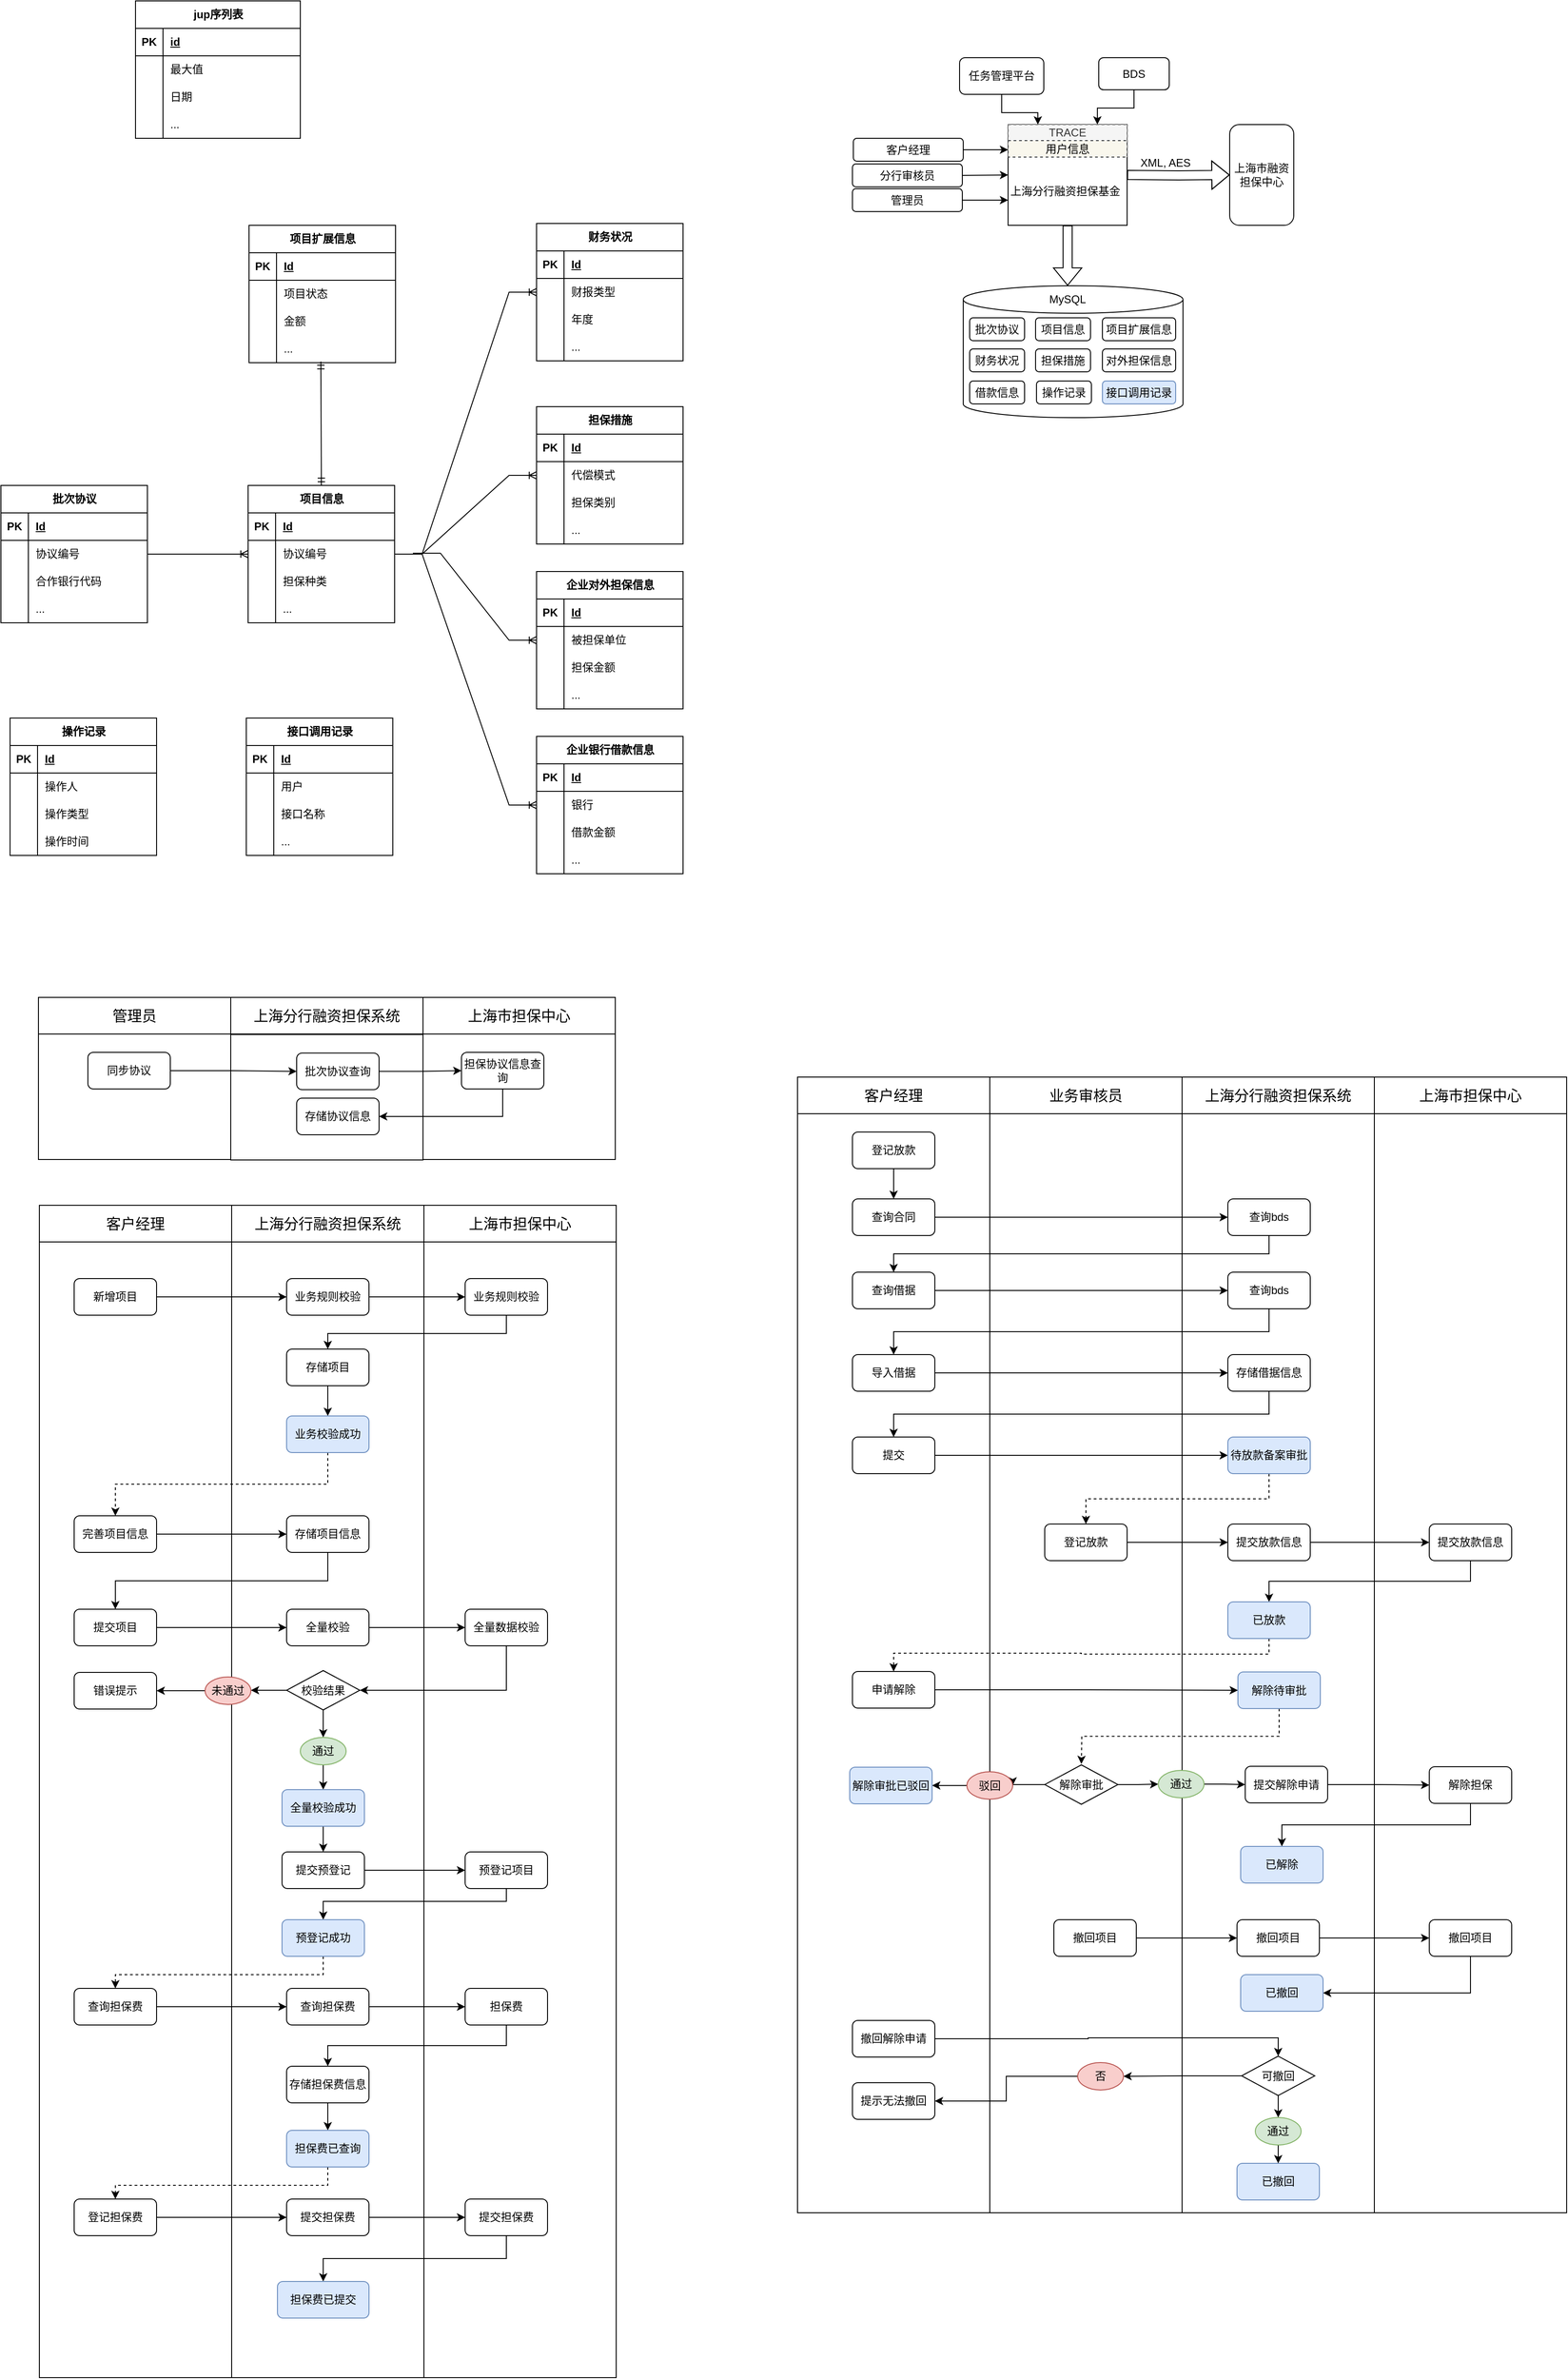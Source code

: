<mxfile version="25.0.1">
  <diagram name="第 1 页" id="pgq3QsQa63Pyk4cBfWm0">
    <mxGraphModel dx="932" dy="1810" grid="1" gridSize="10" guides="1" tooltips="1" connect="1" arrows="1" fold="1" page="1" pageScale="1" pageWidth="827" pageHeight="1169" math="0" shadow="0">
      <root>
        <mxCell id="0" />
        <mxCell id="1" parent="0" />
        <mxCell id="yNy0M_cDwUBKnR9gc6ZV-36" value="" style="rounded=0;whiteSpace=wrap;html=1;fillColor=none;" parent="1" vertex="1">
          <mxGeometry x="81" y="83" width="210" height="137" as="geometry" />
        </mxCell>
        <mxCell id="yNy0M_cDwUBKnR9gc6ZV-37" value="" style="rounded=0;whiteSpace=wrap;html=1;fillColor=none;" parent="1" vertex="1">
          <mxGeometry x="291" y="83.5" width="210" height="137" as="geometry" />
        </mxCell>
        <mxCell id="yNy0M_cDwUBKnR9gc6ZV-38" value="" style="rounded=0;whiteSpace=wrap;html=1;fillColor=none;" parent="1" vertex="1">
          <mxGeometry x="501" y="83" width="210" height="137" as="geometry" />
        </mxCell>
        <mxCell id="YDomJGonDRvsGz5eeTiw-250" value="" style="rounded=0;whiteSpace=wrap;html=1;fillColor=none;" parent="1" vertex="1">
          <mxGeometry x="1120" y="170" width="210" height="1200" as="geometry" />
        </mxCell>
        <mxCell id="YDomJGonDRvsGz5eeTiw-251" value="" style="rounded=0;whiteSpace=wrap;html=1;fillColor=none;" parent="1" vertex="1">
          <mxGeometry x="1330" y="170" width="210" height="1200" as="geometry" />
        </mxCell>
        <mxCell id="YDomJGonDRvsGz5eeTiw-252" value="" style="rounded=0;whiteSpace=wrap;html=1;fillColor=none;" parent="1" vertex="1">
          <mxGeometry x="1540" y="170" width="210" height="1200" as="geometry" />
        </mxCell>
        <mxCell id="YDomJGonDRvsGz5eeTiw-249" value="" style="rounded=0;whiteSpace=wrap;html=1;fillColor=none;" parent="1" vertex="1">
          <mxGeometry x="910" y="170" width="210" height="1200" as="geometry" />
        </mxCell>
        <mxCell id="YDomJGonDRvsGz5eeTiw-248" value="" style="rounded=0;whiteSpace=wrap;html=1;fillColor=none;" parent="1" vertex="1">
          <mxGeometry x="502" y="310" width="210" height="1240" as="geometry" />
        </mxCell>
        <mxCell id="YDomJGonDRvsGz5eeTiw-247" value="" style="rounded=0;whiteSpace=wrap;html=1;fillColor=none;" parent="1" vertex="1">
          <mxGeometry x="292" y="310" width="210" height="1240" as="geometry" />
        </mxCell>
        <mxCell id="YDomJGonDRvsGz5eeTiw-246" value="" style="rounded=0;whiteSpace=wrap;html=1;fillColor=none;" parent="1" vertex="1">
          <mxGeometry x="82" y="310" width="210" height="1240" as="geometry" />
        </mxCell>
        <mxCell id="YDomJGonDRvsGz5eeTiw-2" value="客户经理" style="rounded=0;whiteSpace=wrap;html=1;fontSize=16;" parent="1" vertex="1">
          <mxGeometry x="82" y="270" width="210" height="40" as="geometry" />
        </mxCell>
        <mxCell id="YDomJGonDRvsGz5eeTiw-139" style="edgeStyle=orthogonalEdgeStyle;rounded=0;orthogonalLoop=1;jettySize=auto;html=1;exitX=1;exitY=0.5;exitDx=0;exitDy=0;entryX=0;entryY=0.5;entryDx=0;entryDy=0;" parent="1" source="YDomJGonDRvsGz5eeTiw-5" target="YDomJGonDRvsGz5eeTiw-138" edge="1">
          <mxGeometry relative="1" as="geometry" />
        </mxCell>
        <mxCell id="YDomJGonDRvsGz5eeTiw-5" value="新增项目" style="rounded=1;whiteSpace=wrap;html=1;" parent="1" vertex="1">
          <mxGeometry x="120" y="350" width="90" height="40" as="geometry" />
        </mxCell>
        <mxCell id="YDomJGonDRvsGz5eeTiw-8" value="上海市担保中心" style="rounded=0;whiteSpace=wrap;html=1;fontSize=16;" parent="1" vertex="1">
          <mxGeometry x="502" y="270" width="210" height="40" as="geometry" />
        </mxCell>
        <mxCell id="YDomJGonDRvsGz5eeTiw-142" style="edgeStyle=orthogonalEdgeStyle;rounded=0;orthogonalLoop=1;jettySize=auto;html=1;exitX=0.5;exitY=1;exitDx=0;exitDy=0;entryX=0.5;entryY=0;entryDx=0;entryDy=0;" parent="1" source="YDomJGonDRvsGz5eeTiw-10" target="YDomJGonDRvsGz5eeTiw-141" edge="1">
          <mxGeometry relative="1" as="geometry">
            <Array as="points">
              <mxPoint x="592" y="410" />
              <mxPoint x="397" y="410" />
            </Array>
          </mxGeometry>
        </mxCell>
        <mxCell id="YDomJGonDRvsGz5eeTiw-10" value="业务规则校验" style="rounded=1;whiteSpace=wrap;html=1;" parent="1" vertex="1">
          <mxGeometry x="547" y="350" width="90" height="40" as="geometry" />
        </mxCell>
        <mxCell id="YDomJGonDRvsGz5eeTiw-12" value="上海分行融资担保系统" style="rounded=0;whiteSpace=wrap;html=1;fontSize=16;" parent="1" vertex="1">
          <mxGeometry x="292" y="270" width="210" height="40" as="geometry" />
        </mxCell>
        <mxCell id="YDomJGonDRvsGz5eeTiw-26" value="项目信息" style="shape=table;startSize=30;container=1;collapsible=1;childLayout=tableLayout;fixedRows=1;rowLines=0;fontStyle=1;align=center;resizeLast=1;html=1;" parent="1" vertex="1">
          <mxGeometry x="310" y="-516" width="160" height="150" as="geometry" />
        </mxCell>
        <mxCell id="YDomJGonDRvsGz5eeTiw-27" value="" style="shape=tableRow;horizontal=0;startSize=0;swimlaneHead=0;swimlaneBody=0;fillColor=none;collapsible=0;dropTarget=0;points=[[0,0.5],[1,0.5]];portConstraint=eastwest;top=0;left=0;right=0;bottom=1;" parent="YDomJGonDRvsGz5eeTiw-26" vertex="1">
          <mxGeometry y="30" width="160" height="30" as="geometry" />
        </mxCell>
        <mxCell id="YDomJGonDRvsGz5eeTiw-28" value="PK" style="shape=partialRectangle;connectable=0;fillColor=none;top=0;left=0;bottom=0;right=0;fontStyle=1;overflow=hidden;whiteSpace=wrap;html=1;" parent="YDomJGonDRvsGz5eeTiw-27" vertex="1">
          <mxGeometry width="30" height="30" as="geometry">
            <mxRectangle width="30" height="30" as="alternateBounds" />
          </mxGeometry>
        </mxCell>
        <mxCell id="YDomJGonDRvsGz5eeTiw-29" value="Id" style="shape=partialRectangle;connectable=0;fillColor=none;top=0;left=0;bottom=0;right=0;align=left;spacingLeft=6;fontStyle=5;overflow=hidden;whiteSpace=wrap;html=1;" parent="YDomJGonDRvsGz5eeTiw-27" vertex="1">
          <mxGeometry x="30" width="130" height="30" as="geometry">
            <mxRectangle width="130" height="30" as="alternateBounds" />
          </mxGeometry>
        </mxCell>
        <mxCell id="YDomJGonDRvsGz5eeTiw-30" value="" style="shape=tableRow;horizontal=0;startSize=0;swimlaneHead=0;swimlaneBody=0;fillColor=none;collapsible=0;dropTarget=0;points=[[0,0.5],[1,0.5]];portConstraint=eastwest;top=0;left=0;right=0;bottom=0;" parent="YDomJGonDRvsGz5eeTiw-26" vertex="1">
          <mxGeometry y="60" width="160" height="30" as="geometry" />
        </mxCell>
        <mxCell id="YDomJGonDRvsGz5eeTiw-31" value="" style="shape=partialRectangle;connectable=0;fillColor=none;top=0;left=0;bottom=0;right=0;editable=1;overflow=hidden;whiteSpace=wrap;html=1;" parent="YDomJGonDRvsGz5eeTiw-30" vertex="1">
          <mxGeometry width="30" height="30" as="geometry">
            <mxRectangle width="30" height="30" as="alternateBounds" />
          </mxGeometry>
        </mxCell>
        <mxCell id="YDomJGonDRvsGz5eeTiw-32" value="协议编号" style="shape=partialRectangle;connectable=0;fillColor=none;top=0;left=0;bottom=0;right=0;align=left;spacingLeft=6;overflow=hidden;whiteSpace=wrap;html=1;" parent="YDomJGonDRvsGz5eeTiw-30" vertex="1">
          <mxGeometry x="30" width="130" height="30" as="geometry">
            <mxRectangle width="130" height="30" as="alternateBounds" />
          </mxGeometry>
        </mxCell>
        <mxCell id="YDomJGonDRvsGz5eeTiw-33" value="" style="shape=tableRow;horizontal=0;startSize=0;swimlaneHead=0;swimlaneBody=0;fillColor=none;collapsible=0;dropTarget=0;points=[[0,0.5],[1,0.5]];portConstraint=eastwest;top=0;left=0;right=0;bottom=0;" parent="YDomJGonDRvsGz5eeTiw-26" vertex="1">
          <mxGeometry y="90" width="160" height="30" as="geometry" />
        </mxCell>
        <mxCell id="YDomJGonDRvsGz5eeTiw-34" value="" style="shape=partialRectangle;connectable=0;fillColor=none;top=0;left=0;bottom=0;right=0;editable=1;overflow=hidden;whiteSpace=wrap;html=1;" parent="YDomJGonDRvsGz5eeTiw-33" vertex="1">
          <mxGeometry width="30" height="30" as="geometry">
            <mxRectangle width="30" height="30" as="alternateBounds" />
          </mxGeometry>
        </mxCell>
        <mxCell id="YDomJGonDRvsGz5eeTiw-35" value="担保种类" style="shape=partialRectangle;connectable=0;fillColor=none;top=0;left=0;bottom=0;right=0;align=left;spacingLeft=6;overflow=hidden;whiteSpace=wrap;html=1;" parent="YDomJGonDRvsGz5eeTiw-33" vertex="1">
          <mxGeometry x="30" width="130" height="30" as="geometry">
            <mxRectangle width="130" height="30" as="alternateBounds" />
          </mxGeometry>
        </mxCell>
        <mxCell id="YDomJGonDRvsGz5eeTiw-36" value="" style="shape=tableRow;horizontal=0;startSize=0;swimlaneHead=0;swimlaneBody=0;fillColor=none;collapsible=0;dropTarget=0;points=[[0,0.5],[1,0.5]];portConstraint=eastwest;top=0;left=0;right=0;bottom=0;" parent="YDomJGonDRvsGz5eeTiw-26" vertex="1">
          <mxGeometry y="120" width="160" height="30" as="geometry" />
        </mxCell>
        <mxCell id="YDomJGonDRvsGz5eeTiw-37" value="" style="shape=partialRectangle;connectable=0;fillColor=none;top=0;left=0;bottom=0;right=0;editable=1;overflow=hidden;whiteSpace=wrap;html=1;" parent="YDomJGonDRvsGz5eeTiw-36" vertex="1">
          <mxGeometry width="30" height="30" as="geometry">
            <mxRectangle width="30" height="30" as="alternateBounds" />
          </mxGeometry>
        </mxCell>
        <mxCell id="YDomJGonDRvsGz5eeTiw-38" value="..." style="shape=partialRectangle;connectable=0;fillColor=none;top=0;left=0;bottom=0;right=0;align=left;spacingLeft=6;overflow=hidden;whiteSpace=wrap;html=1;" parent="YDomJGonDRvsGz5eeTiw-36" vertex="1">
          <mxGeometry x="30" width="130" height="30" as="geometry">
            <mxRectangle width="130" height="30" as="alternateBounds" />
          </mxGeometry>
        </mxCell>
        <mxCell id="YDomJGonDRvsGz5eeTiw-39" value="批次协议" style="shape=table;startSize=30;container=1;collapsible=1;childLayout=tableLayout;fixedRows=1;rowLines=0;fontStyle=1;align=center;resizeLast=1;html=1;" parent="1" vertex="1">
          <mxGeometry x="40" y="-516" width="160" height="150" as="geometry" />
        </mxCell>
        <mxCell id="YDomJGonDRvsGz5eeTiw-40" value="" style="shape=tableRow;horizontal=0;startSize=0;swimlaneHead=0;swimlaneBody=0;fillColor=none;collapsible=0;dropTarget=0;points=[[0,0.5],[1,0.5]];portConstraint=eastwest;top=0;left=0;right=0;bottom=1;" parent="YDomJGonDRvsGz5eeTiw-39" vertex="1">
          <mxGeometry y="30" width="160" height="30" as="geometry" />
        </mxCell>
        <mxCell id="YDomJGonDRvsGz5eeTiw-41" value="PK" style="shape=partialRectangle;connectable=0;fillColor=none;top=0;left=0;bottom=0;right=0;fontStyle=1;overflow=hidden;whiteSpace=wrap;html=1;" parent="YDomJGonDRvsGz5eeTiw-40" vertex="1">
          <mxGeometry width="30" height="30" as="geometry">
            <mxRectangle width="30" height="30" as="alternateBounds" />
          </mxGeometry>
        </mxCell>
        <mxCell id="YDomJGonDRvsGz5eeTiw-42" value="Id" style="shape=partialRectangle;connectable=0;fillColor=none;top=0;left=0;bottom=0;right=0;align=left;spacingLeft=6;fontStyle=5;overflow=hidden;whiteSpace=wrap;html=1;" parent="YDomJGonDRvsGz5eeTiw-40" vertex="1">
          <mxGeometry x="30" width="130" height="30" as="geometry">
            <mxRectangle width="130" height="30" as="alternateBounds" />
          </mxGeometry>
        </mxCell>
        <mxCell id="YDomJGonDRvsGz5eeTiw-43" value="" style="shape=tableRow;horizontal=0;startSize=0;swimlaneHead=0;swimlaneBody=0;fillColor=none;collapsible=0;dropTarget=0;points=[[0,0.5],[1,0.5]];portConstraint=eastwest;top=0;left=0;right=0;bottom=0;" parent="YDomJGonDRvsGz5eeTiw-39" vertex="1">
          <mxGeometry y="60" width="160" height="30" as="geometry" />
        </mxCell>
        <mxCell id="YDomJGonDRvsGz5eeTiw-44" value="" style="shape=partialRectangle;connectable=0;fillColor=none;top=0;left=0;bottom=0;right=0;editable=1;overflow=hidden;whiteSpace=wrap;html=1;" parent="YDomJGonDRvsGz5eeTiw-43" vertex="1">
          <mxGeometry width="30" height="30" as="geometry">
            <mxRectangle width="30" height="30" as="alternateBounds" />
          </mxGeometry>
        </mxCell>
        <mxCell id="YDomJGonDRvsGz5eeTiw-45" value="协议编号" style="shape=partialRectangle;connectable=0;fillColor=none;top=0;left=0;bottom=0;right=0;align=left;spacingLeft=6;overflow=hidden;whiteSpace=wrap;html=1;" parent="YDomJGonDRvsGz5eeTiw-43" vertex="1">
          <mxGeometry x="30" width="130" height="30" as="geometry">
            <mxRectangle width="130" height="30" as="alternateBounds" />
          </mxGeometry>
        </mxCell>
        <mxCell id="YDomJGonDRvsGz5eeTiw-46" value="" style="shape=tableRow;horizontal=0;startSize=0;swimlaneHead=0;swimlaneBody=0;fillColor=none;collapsible=0;dropTarget=0;points=[[0,0.5],[1,0.5]];portConstraint=eastwest;top=0;left=0;right=0;bottom=0;" parent="YDomJGonDRvsGz5eeTiw-39" vertex="1">
          <mxGeometry y="90" width="160" height="30" as="geometry" />
        </mxCell>
        <mxCell id="YDomJGonDRvsGz5eeTiw-47" value="" style="shape=partialRectangle;connectable=0;fillColor=none;top=0;left=0;bottom=0;right=0;editable=1;overflow=hidden;whiteSpace=wrap;html=1;" parent="YDomJGonDRvsGz5eeTiw-46" vertex="1">
          <mxGeometry width="30" height="30" as="geometry">
            <mxRectangle width="30" height="30" as="alternateBounds" />
          </mxGeometry>
        </mxCell>
        <mxCell id="YDomJGonDRvsGz5eeTiw-48" value="合作银行代码" style="shape=partialRectangle;connectable=0;fillColor=none;top=0;left=0;bottom=0;right=0;align=left;spacingLeft=6;overflow=hidden;whiteSpace=wrap;html=1;" parent="YDomJGonDRvsGz5eeTiw-46" vertex="1">
          <mxGeometry x="30" width="130" height="30" as="geometry">
            <mxRectangle width="130" height="30" as="alternateBounds" />
          </mxGeometry>
        </mxCell>
        <mxCell id="YDomJGonDRvsGz5eeTiw-49" value="" style="shape=tableRow;horizontal=0;startSize=0;swimlaneHead=0;swimlaneBody=0;fillColor=none;collapsible=0;dropTarget=0;points=[[0,0.5],[1,0.5]];portConstraint=eastwest;top=0;left=0;right=0;bottom=0;" parent="YDomJGonDRvsGz5eeTiw-39" vertex="1">
          <mxGeometry y="120" width="160" height="30" as="geometry" />
        </mxCell>
        <mxCell id="YDomJGonDRvsGz5eeTiw-50" value="" style="shape=partialRectangle;connectable=0;fillColor=none;top=0;left=0;bottom=0;right=0;editable=1;overflow=hidden;whiteSpace=wrap;html=1;" parent="YDomJGonDRvsGz5eeTiw-49" vertex="1">
          <mxGeometry width="30" height="30" as="geometry">
            <mxRectangle width="30" height="30" as="alternateBounds" />
          </mxGeometry>
        </mxCell>
        <mxCell id="YDomJGonDRvsGz5eeTiw-51" value="..." style="shape=partialRectangle;connectable=0;fillColor=none;top=0;left=0;bottom=0;right=0;align=left;spacingLeft=6;overflow=hidden;whiteSpace=wrap;html=1;" parent="YDomJGonDRvsGz5eeTiw-49" vertex="1">
          <mxGeometry x="30" width="130" height="30" as="geometry">
            <mxRectangle width="130" height="30" as="alternateBounds" />
          </mxGeometry>
        </mxCell>
        <mxCell id="YDomJGonDRvsGz5eeTiw-53" value="" style="edgeStyle=entityRelationEdgeStyle;fontSize=12;html=1;endArrow=ERoneToMany;rounded=0;exitX=1;exitY=0.5;exitDx=0;exitDy=0;entryX=0;entryY=0.5;entryDx=0;entryDy=0;" parent="1" source="YDomJGonDRvsGz5eeTiw-43" target="YDomJGonDRvsGz5eeTiw-30" edge="1">
          <mxGeometry width="100" height="100" relative="1" as="geometry">
            <mxPoint x="280" y="-502" as="sourcePoint" />
            <mxPoint x="380" y="-602" as="targetPoint" />
          </mxGeometry>
        </mxCell>
        <mxCell id="YDomJGonDRvsGz5eeTiw-54" value="财务状况" style="shape=table;startSize=30;container=1;collapsible=1;childLayout=tableLayout;fixedRows=1;rowLines=0;fontStyle=1;align=center;resizeLast=1;html=1;" parent="1" vertex="1">
          <mxGeometry x="625" y="-802" width="160" height="150" as="geometry" />
        </mxCell>
        <mxCell id="YDomJGonDRvsGz5eeTiw-55" value="" style="shape=tableRow;horizontal=0;startSize=0;swimlaneHead=0;swimlaneBody=0;fillColor=none;collapsible=0;dropTarget=0;points=[[0,0.5],[1,0.5]];portConstraint=eastwest;top=0;left=0;right=0;bottom=1;" parent="YDomJGonDRvsGz5eeTiw-54" vertex="1">
          <mxGeometry y="30" width="160" height="30" as="geometry" />
        </mxCell>
        <mxCell id="YDomJGonDRvsGz5eeTiw-56" value="PK" style="shape=partialRectangle;connectable=0;fillColor=none;top=0;left=0;bottom=0;right=0;fontStyle=1;overflow=hidden;whiteSpace=wrap;html=1;" parent="YDomJGonDRvsGz5eeTiw-55" vertex="1">
          <mxGeometry width="30" height="30" as="geometry">
            <mxRectangle width="30" height="30" as="alternateBounds" />
          </mxGeometry>
        </mxCell>
        <mxCell id="YDomJGonDRvsGz5eeTiw-57" value="Id" style="shape=partialRectangle;connectable=0;fillColor=none;top=0;left=0;bottom=0;right=0;align=left;spacingLeft=6;fontStyle=5;overflow=hidden;whiteSpace=wrap;html=1;" parent="YDomJGonDRvsGz5eeTiw-55" vertex="1">
          <mxGeometry x="30" width="130" height="30" as="geometry">
            <mxRectangle width="130" height="30" as="alternateBounds" />
          </mxGeometry>
        </mxCell>
        <mxCell id="YDomJGonDRvsGz5eeTiw-58" value="" style="shape=tableRow;horizontal=0;startSize=0;swimlaneHead=0;swimlaneBody=0;fillColor=none;collapsible=0;dropTarget=0;points=[[0,0.5],[1,0.5]];portConstraint=eastwest;top=0;left=0;right=0;bottom=0;" parent="YDomJGonDRvsGz5eeTiw-54" vertex="1">
          <mxGeometry y="60" width="160" height="30" as="geometry" />
        </mxCell>
        <mxCell id="YDomJGonDRvsGz5eeTiw-59" value="" style="shape=partialRectangle;connectable=0;fillColor=none;top=0;left=0;bottom=0;right=0;editable=1;overflow=hidden;whiteSpace=wrap;html=1;" parent="YDomJGonDRvsGz5eeTiw-58" vertex="1">
          <mxGeometry width="30" height="30" as="geometry">
            <mxRectangle width="30" height="30" as="alternateBounds" />
          </mxGeometry>
        </mxCell>
        <mxCell id="YDomJGonDRvsGz5eeTiw-60" value="财报类型" style="shape=partialRectangle;connectable=0;fillColor=none;top=0;left=0;bottom=0;right=0;align=left;spacingLeft=6;overflow=hidden;whiteSpace=wrap;html=1;" parent="YDomJGonDRvsGz5eeTiw-58" vertex="1">
          <mxGeometry x="30" width="130" height="30" as="geometry">
            <mxRectangle width="130" height="30" as="alternateBounds" />
          </mxGeometry>
        </mxCell>
        <mxCell id="YDomJGonDRvsGz5eeTiw-61" value="" style="shape=tableRow;horizontal=0;startSize=0;swimlaneHead=0;swimlaneBody=0;fillColor=none;collapsible=0;dropTarget=0;points=[[0,0.5],[1,0.5]];portConstraint=eastwest;top=0;left=0;right=0;bottom=0;" parent="YDomJGonDRvsGz5eeTiw-54" vertex="1">
          <mxGeometry y="90" width="160" height="30" as="geometry" />
        </mxCell>
        <mxCell id="YDomJGonDRvsGz5eeTiw-62" value="" style="shape=partialRectangle;connectable=0;fillColor=none;top=0;left=0;bottom=0;right=0;editable=1;overflow=hidden;whiteSpace=wrap;html=1;" parent="YDomJGonDRvsGz5eeTiw-61" vertex="1">
          <mxGeometry width="30" height="30" as="geometry">
            <mxRectangle width="30" height="30" as="alternateBounds" />
          </mxGeometry>
        </mxCell>
        <mxCell id="YDomJGonDRvsGz5eeTiw-63" value="年度" style="shape=partialRectangle;connectable=0;fillColor=none;top=0;left=0;bottom=0;right=0;align=left;spacingLeft=6;overflow=hidden;whiteSpace=wrap;html=1;" parent="YDomJGonDRvsGz5eeTiw-61" vertex="1">
          <mxGeometry x="30" width="130" height="30" as="geometry">
            <mxRectangle width="130" height="30" as="alternateBounds" />
          </mxGeometry>
        </mxCell>
        <mxCell id="YDomJGonDRvsGz5eeTiw-64" value="" style="shape=tableRow;horizontal=0;startSize=0;swimlaneHead=0;swimlaneBody=0;fillColor=none;collapsible=0;dropTarget=0;points=[[0,0.5],[1,0.5]];portConstraint=eastwest;top=0;left=0;right=0;bottom=0;" parent="YDomJGonDRvsGz5eeTiw-54" vertex="1">
          <mxGeometry y="120" width="160" height="30" as="geometry" />
        </mxCell>
        <mxCell id="YDomJGonDRvsGz5eeTiw-65" value="" style="shape=partialRectangle;connectable=0;fillColor=none;top=0;left=0;bottom=0;right=0;editable=1;overflow=hidden;whiteSpace=wrap;html=1;" parent="YDomJGonDRvsGz5eeTiw-64" vertex="1">
          <mxGeometry width="30" height="30" as="geometry">
            <mxRectangle width="30" height="30" as="alternateBounds" />
          </mxGeometry>
        </mxCell>
        <mxCell id="YDomJGonDRvsGz5eeTiw-66" value="..." style="shape=partialRectangle;connectable=0;fillColor=none;top=0;left=0;bottom=0;right=0;align=left;spacingLeft=6;overflow=hidden;whiteSpace=wrap;html=1;" parent="YDomJGonDRvsGz5eeTiw-64" vertex="1">
          <mxGeometry x="30" width="130" height="30" as="geometry">
            <mxRectangle width="130" height="30" as="alternateBounds" />
          </mxGeometry>
        </mxCell>
        <mxCell id="YDomJGonDRvsGz5eeTiw-67" value="担保措施" style="shape=table;startSize=30;container=1;collapsible=1;childLayout=tableLayout;fixedRows=1;rowLines=0;fontStyle=1;align=center;resizeLast=1;html=1;" parent="1" vertex="1">
          <mxGeometry x="625" y="-602" width="160" height="150" as="geometry" />
        </mxCell>
        <mxCell id="YDomJGonDRvsGz5eeTiw-68" value="" style="shape=tableRow;horizontal=0;startSize=0;swimlaneHead=0;swimlaneBody=0;fillColor=none;collapsible=0;dropTarget=0;points=[[0,0.5],[1,0.5]];portConstraint=eastwest;top=0;left=0;right=0;bottom=1;" parent="YDomJGonDRvsGz5eeTiw-67" vertex="1">
          <mxGeometry y="30" width="160" height="30" as="geometry" />
        </mxCell>
        <mxCell id="YDomJGonDRvsGz5eeTiw-69" value="PK" style="shape=partialRectangle;connectable=0;fillColor=none;top=0;left=0;bottom=0;right=0;fontStyle=1;overflow=hidden;whiteSpace=wrap;html=1;" parent="YDomJGonDRvsGz5eeTiw-68" vertex="1">
          <mxGeometry width="30" height="30" as="geometry">
            <mxRectangle width="30" height="30" as="alternateBounds" />
          </mxGeometry>
        </mxCell>
        <mxCell id="YDomJGonDRvsGz5eeTiw-70" value="Id" style="shape=partialRectangle;connectable=0;fillColor=none;top=0;left=0;bottom=0;right=0;align=left;spacingLeft=6;fontStyle=5;overflow=hidden;whiteSpace=wrap;html=1;" parent="YDomJGonDRvsGz5eeTiw-68" vertex="1">
          <mxGeometry x="30" width="130" height="30" as="geometry">
            <mxRectangle width="130" height="30" as="alternateBounds" />
          </mxGeometry>
        </mxCell>
        <mxCell id="YDomJGonDRvsGz5eeTiw-71" value="" style="shape=tableRow;horizontal=0;startSize=0;swimlaneHead=0;swimlaneBody=0;fillColor=none;collapsible=0;dropTarget=0;points=[[0,0.5],[1,0.5]];portConstraint=eastwest;top=0;left=0;right=0;bottom=0;" parent="YDomJGonDRvsGz5eeTiw-67" vertex="1">
          <mxGeometry y="60" width="160" height="30" as="geometry" />
        </mxCell>
        <mxCell id="YDomJGonDRvsGz5eeTiw-72" value="" style="shape=partialRectangle;connectable=0;fillColor=none;top=0;left=0;bottom=0;right=0;editable=1;overflow=hidden;whiteSpace=wrap;html=1;" parent="YDomJGonDRvsGz5eeTiw-71" vertex="1">
          <mxGeometry width="30" height="30" as="geometry">
            <mxRectangle width="30" height="30" as="alternateBounds" />
          </mxGeometry>
        </mxCell>
        <mxCell id="YDomJGonDRvsGz5eeTiw-73" value="代偿模式" style="shape=partialRectangle;connectable=0;fillColor=none;top=0;left=0;bottom=0;right=0;align=left;spacingLeft=6;overflow=hidden;whiteSpace=wrap;html=1;" parent="YDomJGonDRvsGz5eeTiw-71" vertex="1">
          <mxGeometry x="30" width="130" height="30" as="geometry">
            <mxRectangle width="130" height="30" as="alternateBounds" />
          </mxGeometry>
        </mxCell>
        <mxCell id="YDomJGonDRvsGz5eeTiw-74" value="" style="shape=tableRow;horizontal=0;startSize=0;swimlaneHead=0;swimlaneBody=0;fillColor=none;collapsible=0;dropTarget=0;points=[[0,0.5],[1,0.5]];portConstraint=eastwest;top=0;left=0;right=0;bottom=0;" parent="YDomJGonDRvsGz5eeTiw-67" vertex="1">
          <mxGeometry y="90" width="160" height="30" as="geometry" />
        </mxCell>
        <mxCell id="YDomJGonDRvsGz5eeTiw-75" value="" style="shape=partialRectangle;connectable=0;fillColor=none;top=0;left=0;bottom=0;right=0;editable=1;overflow=hidden;whiteSpace=wrap;html=1;" parent="YDomJGonDRvsGz5eeTiw-74" vertex="1">
          <mxGeometry width="30" height="30" as="geometry">
            <mxRectangle width="30" height="30" as="alternateBounds" />
          </mxGeometry>
        </mxCell>
        <mxCell id="YDomJGonDRvsGz5eeTiw-76" value="担保类别" style="shape=partialRectangle;connectable=0;fillColor=none;top=0;left=0;bottom=0;right=0;align=left;spacingLeft=6;overflow=hidden;whiteSpace=wrap;html=1;" parent="YDomJGonDRvsGz5eeTiw-74" vertex="1">
          <mxGeometry x="30" width="130" height="30" as="geometry">
            <mxRectangle width="130" height="30" as="alternateBounds" />
          </mxGeometry>
        </mxCell>
        <mxCell id="YDomJGonDRvsGz5eeTiw-77" value="" style="shape=tableRow;horizontal=0;startSize=0;swimlaneHead=0;swimlaneBody=0;fillColor=none;collapsible=0;dropTarget=0;points=[[0,0.5],[1,0.5]];portConstraint=eastwest;top=0;left=0;right=0;bottom=0;" parent="YDomJGonDRvsGz5eeTiw-67" vertex="1">
          <mxGeometry y="120" width="160" height="30" as="geometry" />
        </mxCell>
        <mxCell id="YDomJGonDRvsGz5eeTiw-78" value="" style="shape=partialRectangle;connectable=0;fillColor=none;top=0;left=0;bottom=0;right=0;editable=1;overflow=hidden;whiteSpace=wrap;html=1;" parent="YDomJGonDRvsGz5eeTiw-77" vertex="1">
          <mxGeometry width="30" height="30" as="geometry">
            <mxRectangle width="30" height="30" as="alternateBounds" />
          </mxGeometry>
        </mxCell>
        <mxCell id="YDomJGonDRvsGz5eeTiw-79" value="..." style="shape=partialRectangle;connectable=0;fillColor=none;top=0;left=0;bottom=0;right=0;align=left;spacingLeft=6;overflow=hidden;whiteSpace=wrap;html=1;" parent="YDomJGonDRvsGz5eeTiw-77" vertex="1">
          <mxGeometry x="30" width="130" height="30" as="geometry">
            <mxRectangle width="130" height="30" as="alternateBounds" />
          </mxGeometry>
        </mxCell>
        <mxCell id="YDomJGonDRvsGz5eeTiw-80" value="企业对外担保信息" style="shape=table;startSize=30;container=1;collapsible=1;childLayout=tableLayout;fixedRows=1;rowLines=0;fontStyle=1;align=center;resizeLast=1;html=1;" parent="1" vertex="1">
          <mxGeometry x="625" y="-422" width="160" height="150" as="geometry" />
        </mxCell>
        <mxCell id="YDomJGonDRvsGz5eeTiw-81" value="" style="shape=tableRow;horizontal=0;startSize=0;swimlaneHead=0;swimlaneBody=0;fillColor=none;collapsible=0;dropTarget=0;points=[[0,0.5],[1,0.5]];portConstraint=eastwest;top=0;left=0;right=0;bottom=1;" parent="YDomJGonDRvsGz5eeTiw-80" vertex="1">
          <mxGeometry y="30" width="160" height="30" as="geometry" />
        </mxCell>
        <mxCell id="YDomJGonDRvsGz5eeTiw-82" value="PK" style="shape=partialRectangle;connectable=0;fillColor=none;top=0;left=0;bottom=0;right=0;fontStyle=1;overflow=hidden;whiteSpace=wrap;html=1;" parent="YDomJGonDRvsGz5eeTiw-81" vertex="1">
          <mxGeometry width="30" height="30" as="geometry">
            <mxRectangle width="30" height="30" as="alternateBounds" />
          </mxGeometry>
        </mxCell>
        <mxCell id="YDomJGonDRvsGz5eeTiw-83" value="Id" style="shape=partialRectangle;connectable=0;fillColor=none;top=0;left=0;bottom=0;right=0;align=left;spacingLeft=6;fontStyle=5;overflow=hidden;whiteSpace=wrap;html=1;" parent="YDomJGonDRvsGz5eeTiw-81" vertex="1">
          <mxGeometry x="30" width="130" height="30" as="geometry">
            <mxRectangle width="130" height="30" as="alternateBounds" />
          </mxGeometry>
        </mxCell>
        <mxCell id="YDomJGonDRvsGz5eeTiw-84" value="" style="shape=tableRow;horizontal=0;startSize=0;swimlaneHead=0;swimlaneBody=0;fillColor=none;collapsible=0;dropTarget=0;points=[[0,0.5],[1,0.5]];portConstraint=eastwest;top=0;left=0;right=0;bottom=0;" parent="YDomJGonDRvsGz5eeTiw-80" vertex="1">
          <mxGeometry y="60" width="160" height="30" as="geometry" />
        </mxCell>
        <mxCell id="YDomJGonDRvsGz5eeTiw-85" value="" style="shape=partialRectangle;connectable=0;fillColor=none;top=0;left=0;bottom=0;right=0;editable=1;overflow=hidden;whiteSpace=wrap;html=1;" parent="YDomJGonDRvsGz5eeTiw-84" vertex="1">
          <mxGeometry width="30" height="30" as="geometry">
            <mxRectangle width="30" height="30" as="alternateBounds" />
          </mxGeometry>
        </mxCell>
        <mxCell id="YDomJGonDRvsGz5eeTiw-86" value="被担保单位" style="shape=partialRectangle;connectable=0;fillColor=none;top=0;left=0;bottom=0;right=0;align=left;spacingLeft=6;overflow=hidden;whiteSpace=wrap;html=1;" parent="YDomJGonDRvsGz5eeTiw-84" vertex="1">
          <mxGeometry x="30" width="130" height="30" as="geometry">
            <mxRectangle width="130" height="30" as="alternateBounds" />
          </mxGeometry>
        </mxCell>
        <mxCell id="YDomJGonDRvsGz5eeTiw-87" value="" style="shape=tableRow;horizontal=0;startSize=0;swimlaneHead=0;swimlaneBody=0;fillColor=none;collapsible=0;dropTarget=0;points=[[0,0.5],[1,0.5]];portConstraint=eastwest;top=0;left=0;right=0;bottom=0;" parent="YDomJGonDRvsGz5eeTiw-80" vertex="1">
          <mxGeometry y="90" width="160" height="30" as="geometry" />
        </mxCell>
        <mxCell id="YDomJGonDRvsGz5eeTiw-88" value="" style="shape=partialRectangle;connectable=0;fillColor=none;top=0;left=0;bottom=0;right=0;editable=1;overflow=hidden;whiteSpace=wrap;html=1;" parent="YDomJGonDRvsGz5eeTiw-87" vertex="1">
          <mxGeometry width="30" height="30" as="geometry">
            <mxRectangle width="30" height="30" as="alternateBounds" />
          </mxGeometry>
        </mxCell>
        <mxCell id="YDomJGonDRvsGz5eeTiw-89" value="担保金额" style="shape=partialRectangle;connectable=0;fillColor=none;top=0;left=0;bottom=0;right=0;align=left;spacingLeft=6;overflow=hidden;whiteSpace=wrap;html=1;" parent="YDomJGonDRvsGz5eeTiw-87" vertex="1">
          <mxGeometry x="30" width="130" height="30" as="geometry">
            <mxRectangle width="130" height="30" as="alternateBounds" />
          </mxGeometry>
        </mxCell>
        <mxCell id="YDomJGonDRvsGz5eeTiw-90" value="" style="shape=tableRow;horizontal=0;startSize=0;swimlaneHead=0;swimlaneBody=0;fillColor=none;collapsible=0;dropTarget=0;points=[[0,0.5],[1,0.5]];portConstraint=eastwest;top=0;left=0;right=0;bottom=0;" parent="YDomJGonDRvsGz5eeTiw-80" vertex="1">
          <mxGeometry y="120" width="160" height="30" as="geometry" />
        </mxCell>
        <mxCell id="YDomJGonDRvsGz5eeTiw-91" value="" style="shape=partialRectangle;connectable=0;fillColor=none;top=0;left=0;bottom=0;right=0;editable=1;overflow=hidden;whiteSpace=wrap;html=1;" parent="YDomJGonDRvsGz5eeTiw-90" vertex="1">
          <mxGeometry width="30" height="30" as="geometry">
            <mxRectangle width="30" height="30" as="alternateBounds" />
          </mxGeometry>
        </mxCell>
        <mxCell id="YDomJGonDRvsGz5eeTiw-92" value="..." style="shape=partialRectangle;connectable=0;fillColor=none;top=0;left=0;bottom=0;right=0;align=left;spacingLeft=6;overflow=hidden;whiteSpace=wrap;html=1;" parent="YDomJGonDRvsGz5eeTiw-90" vertex="1">
          <mxGeometry x="30" width="130" height="30" as="geometry">
            <mxRectangle width="130" height="30" as="alternateBounds" />
          </mxGeometry>
        </mxCell>
        <mxCell id="YDomJGonDRvsGz5eeTiw-93" value="企业银行借款信息" style="shape=table;startSize=30;container=1;collapsible=1;childLayout=tableLayout;fixedRows=1;rowLines=0;fontStyle=1;align=center;resizeLast=1;html=1;" parent="1" vertex="1">
          <mxGeometry x="625" y="-242" width="160" height="150" as="geometry" />
        </mxCell>
        <mxCell id="YDomJGonDRvsGz5eeTiw-94" value="" style="shape=tableRow;horizontal=0;startSize=0;swimlaneHead=0;swimlaneBody=0;fillColor=none;collapsible=0;dropTarget=0;points=[[0,0.5],[1,0.5]];portConstraint=eastwest;top=0;left=0;right=0;bottom=1;" parent="YDomJGonDRvsGz5eeTiw-93" vertex="1">
          <mxGeometry y="30" width="160" height="30" as="geometry" />
        </mxCell>
        <mxCell id="YDomJGonDRvsGz5eeTiw-95" value="PK" style="shape=partialRectangle;connectable=0;fillColor=none;top=0;left=0;bottom=0;right=0;fontStyle=1;overflow=hidden;whiteSpace=wrap;html=1;" parent="YDomJGonDRvsGz5eeTiw-94" vertex="1">
          <mxGeometry width="30" height="30" as="geometry">
            <mxRectangle width="30" height="30" as="alternateBounds" />
          </mxGeometry>
        </mxCell>
        <mxCell id="YDomJGonDRvsGz5eeTiw-96" value="Id" style="shape=partialRectangle;connectable=0;fillColor=none;top=0;left=0;bottom=0;right=0;align=left;spacingLeft=6;fontStyle=5;overflow=hidden;whiteSpace=wrap;html=1;" parent="YDomJGonDRvsGz5eeTiw-94" vertex="1">
          <mxGeometry x="30" width="130" height="30" as="geometry">
            <mxRectangle width="130" height="30" as="alternateBounds" />
          </mxGeometry>
        </mxCell>
        <mxCell id="YDomJGonDRvsGz5eeTiw-97" value="" style="shape=tableRow;horizontal=0;startSize=0;swimlaneHead=0;swimlaneBody=0;fillColor=none;collapsible=0;dropTarget=0;points=[[0,0.5],[1,0.5]];portConstraint=eastwest;top=0;left=0;right=0;bottom=0;" parent="YDomJGonDRvsGz5eeTiw-93" vertex="1">
          <mxGeometry y="60" width="160" height="30" as="geometry" />
        </mxCell>
        <mxCell id="YDomJGonDRvsGz5eeTiw-98" value="" style="shape=partialRectangle;connectable=0;fillColor=none;top=0;left=0;bottom=0;right=0;editable=1;overflow=hidden;whiteSpace=wrap;html=1;" parent="YDomJGonDRvsGz5eeTiw-97" vertex="1">
          <mxGeometry width="30" height="30" as="geometry">
            <mxRectangle width="30" height="30" as="alternateBounds" />
          </mxGeometry>
        </mxCell>
        <mxCell id="YDomJGonDRvsGz5eeTiw-99" value="银行" style="shape=partialRectangle;connectable=0;fillColor=none;top=0;left=0;bottom=0;right=0;align=left;spacingLeft=6;overflow=hidden;whiteSpace=wrap;html=1;" parent="YDomJGonDRvsGz5eeTiw-97" vertex="1">
          <mxGeometry x="30" width="130" height="30" as="geometry">
            <mxRectangle width="130" height="30" as="alternateBounds" />
          </mxGeometry>
        </mxCell>
        <mxCell id="YDomJGonDRvsGz5eeTiw-100" value="" style="shape=tableRow;horizontal=0;startSize=0;swimlaneHead=0;swimlaneBody=0;fillColor=none;collapsible=0;dropTarget=0;points=[[0,0.5],[1,0.5]];portConstraint=eastwest;top=0;left=0;right=0;bottom=0;" parent="YDomJGonDRvsGz5eeTiw-93" vertex="1">
          <mxGeometry y="90" width="160" height="30" as="geometry" />
        </mxCell>
        <mxCell id="YDomJGonDRvsGz5eeTiw-101" value="" style="shape=partialRectangle;connectable=0;fillColor=none;top=0;left=0;bottom=0;right=0;editable=1;overflow=hidden;whiteSpace=wrap;html=1;" parent="YDomJGonDRvsGz5eeTiw-100" vertex="1">
          <mxGeometry width="30" height="30" as="geometry">
            <mxRectangle width="30" height="30" as="alternateBounds" />
          </mxGeometry>
        </mxCell>
        <mxCell id="YDomJGonDRvsGz5eeTiw-102" value="借款金额" style="shape=partialRectangle;connectable=0;fillColor=none;top=0;left=0;bottom=0;right=0;align=left;spacingLeft=6;overflow=hidden;whiteSpace=wrap;html=1;" parent="YDomJGonDRvsGz5eeTiw-100" vertex="1">
          <mxGeometry x="30" width="130" height="30" as="geometry">
            <mxRectangle width="130" height="30" as="alternateBounds" />
          </mxGeometry>
        </mxCell>
        <mxCell id="YDomJGonDRvsGz5eeTiw-103" value="" style="shape=tableRow;horizontal=0;startSize=0;swimlaneHead=0;swimlaneBody=0;fillColor=none;collapsible=0;dropTarget=0;points=[[0,0.5],[1,0.5]];portConstraint=eastwest;top=0;left=0;right=0;bottom=0;" parent="YDomJGonDRvsGz5eeTiw-93" vertex="1">
          <mxGeometry y="120" width="160" height="30" as="geometry" />
        </mxCell>
        <mxCell id="YDomJGonDRvsGz5eeTiw-104" value="" style="shape=partialRectangle;connectable=0;fillColor=none;top=0;left=0;bottom=0;right=0;editable=1;overflow=hidden;whiteSpace=wrap;html=1;" parent="YDomJGonDRvsGz5eeTiw-103" vertex="1">
          <mxGeometry width="30" height="30" as="geometry">
            <mxRectangle width="30" height="30" as="alternateBounds" />
          </mxGeometry>
        </mxCell>
        <mxCell id="YDomJGonDRvsGz5eeTiw-105" value="..." style="shape=partialRectangle;connectable=0;fillColor=none;top=0;left=0;bottom=0;right=0;align=left;spacingLeft=6;overflow=hidden;whiteSpace=wrap;html=1;" parent="YDomJGonDRvsGz5eeTiw-103" vertex="1">
          <mxGeometry x="30" width="130" height="30" as="geometry">
            <mxRectangle width="130" height="30" as="alternateBounds" />
          </mxGeometry>
        </mxCell>
        <mxCell id="YDomJGonDRvsGz5eeTiw-106" value="" style="edgeStyle=entityRelationEdgeStyle;fontSize=12;html=1;endArrow=ERoneToMany;rounded=0;exitX=1;exitY=0.5;exitDx=0;exitDy=0;entryX=0;entryY=0.5;entryDx=0;entryDy=0;" parent="1" source="YDomJGonDRvsGz5eeTiw-30" target="YDomJGonDRvsGz5eeTiw-58" edge="1">
          <mxGeometry width="100" height="100" relative="1" as="geometry">
            <mxPoint x="440" y="-482" as="sourcePoint" />
            <mxPoint x="540" y="-582" as="targetPoint" />
          </mxGeometry>
        </mxCell>
        <mxCell id="YDomJGonDRvsGz5eeTiw-107" value="" style="edgeStyle=entityRelationEdgeStyle;fontSize=12;html=1;endArrow=ERoneToMany;rounded=0;exitX=1;exitY=0.5;exitDx=0;exitDy=0;entryX=0;entryY=0.5;entryDx=0;entryDy=0;" parent="1" source="YDomJGonDRvsGz5eeTiw-30" target="YDomJGonDRvsGz5eeTiw-71" edge="1">
          <mxGeometry width="100" height="100" relative="1" as="geometry">
            <mxPoint x="440" y="-482" as="sourcePoint" />
            <mxPoint x="540" y="-582" as="targetPoint" />
          </mxGeometry>
        </mxCell>
        <mxCell id="YDomJGonDRvsGz5eeTiw-108" value="" style="edgeStyle=entityRelationEdgeStyle;fontSize=12;html=1;endArrow=ERoneToMany;rounded=0;entryX=0;entryY=0.5;entryDx=0;entryDy=0;" parent="1" target="YDomJGonDRvsGz5eeTiw-84" edge="1">
          <mxGeometry width="100" height="100" relative="1" as="geometry">
            <mxPoint x="490" y="-442" as="sourcePoint" />
            <mxPoint x="540" y="-482" as="targetPoint" />
          </mxGeometry>
        </mxCell>
        <mxCell id="YDomJGonDRvsGz5eeTiw-109" value="" style="edgeStyle=entityRelationEdgeStyle;fontSize=12;html=1;endArrow=ERoneToMany;rounded=0;exitX=1;exitY=0.5;exitDx=0;exitDy=0;entryX=0;entryY=0.5;entryDx=0;entryDy=0;" parent="1" source="YDomJGonDRvsGz5eeTiw-30" target="YDomJGonDRvsGz5eeTiw-97" edge="1">
          <mxGeometry width="100" height="100" relative="1" as="geometry">
            <mxPoint x="460" y="-182" as="sourcePoint" />
            <mxPoint x="560" y="-282" as="targetPoint" />
          </mxGeometry>
        </mxCell>
        <mxCell id="YDomJGonDRvsGz5eeTiw-123" value="操作记录" style="shape=table;startSize=30;container=1;collapsible=1;childLayout=tableLayout;fixedRows=1;rowLines=0;fontStyle=1;align=center;resizeLast=1;html=1;" parent="1" vertex="1">
          <mxGeometry x="50" y="-262" width="160" height="150" as="geometry" />
        </mxCell>
        <mxCell id="YDomJGonDRvsGz5eeTiw-124" value="" style="shape=tableRow;horizontal=0;startSize=0;swimlaneHead=0;swimlaneBody=0;fillColor=none;collapsible=0;dropTarget=0;points=[[0,0.5],[1,0.5]];portConstraint=eastwest;top=0;left=0;right=0;bottom=1;" parent="YDomJGonDRvsGz5eeTiw-123" vertex="1">
          <mxGeometry y="30" width="160" height="30" as="geometry" />
        </mxCell>
        <mxCell id="YDomJGonDRvsGz5eeTiw-125" value="PK" style="shape=partialRectangle;connectable=0;fillColor=none;top=0;left=0;bottom=0;right=0;fontStyle=1;overflow=hidden;whiteSpace=wrap;html=1;" parent="YDomJGonDRvsGz5eeTiw-124" vertex="1">
          <mxGeometry width="30" height="30" as="geometry">
            <mxRectangle width="30" height="30" as="alternateBounds" />
          </mxGeometry>
        </mxCell>
        <mxCell id="YDomJGonDRvsGz5eeTiw-126" value="Id" style="shape=partialRectangle;connectable=0;fillColor=none;top=0;left=0;bottom=0;right=0;align=left;spacingLeft=6;fontStyle=5;overflow=hidden;whiteSpace=wrap;html=1;" parent="YDomJGonDRvsGz5eeTiw-124" vertex="1">
          <mxGeometry x="30" width="130" height="30" as="geometry">
            <mxRectangle width="130" height="30" as="alternateBounds" />
          </mxGeometry>
        </mxCell>
        <mxCell id="YDomJGonDRvsGz5eeTiw-127" value="" style="shape=tableRow;horizontal=0;startSize=0;swimlaneHead=0;swimlaneBody=0;fillColor=none;collapsible=0;dropTarget=0;points=[[0,0.5],[1,0.5]];portConstraint=eastwest;top=0;left=0;right=0;bottom=0;" parent="YDomJGonDRvsGz5eeTiw-123" vertex="1">
          <mxGeometry y="60" width="160" height="30" as="geometry" />
        </mxCell>
        <mxCell id="YDomJGonDRvsGz5eeTiw-128" value="" style="shape=partialRectangle;connectable=0;fillColor=none;top=0;left=0;bottom=0;right=0;editable=1;overflow=hidden;whiteSpace=wrap;html=1;" parent="YDomJGonDRvsGz5eeTiw-127" vertex="1">
          <mxGeometry width="30" height="30" as="geometry">
            <mxRectangle width="30" height="30" as="alternateBounds" />
          </mxGeometry>
        </mxCell>
        <mxCell id="YDomJGonDRvsGz5eeTiw-129" value="操作人" style="shape=partialRectangle;connectable=0;fillColor=none;top=0;left=0;bottom=0;right=0;align=left;spacingLeft=6;overflow=hidden;whiteSpace=wrap;html=1;" parent="YDomJGonDRvsGz5eeTiw-127" vertex="1">
          <mxGeometry x="30" width="130" height="30" as="geometry">
            <mxRectangle width="130" height="30" as="alternateBounds" />
          </mxGeometry>
        </mxCell>
        <mxCell id="YDomJGonDRvsGz5eeTiw-130" value="" style="shape=tableRow;horizontal=0;startSize=0;swimlaneHead=0;swimlaneBody=0;fillColor=none;collapsible=0;dropTarget=0;points=[[0,0.5],[1,0.5]];portConstraint=eastwest;top=0;left=0;right=0;bottom=0;" parent="YDomJGonDRvsGz5eeTiw-123" vertex="1">
          <mxGeometry y="90" width="160" height="30" as="geometry" />
        </mxCell>
        <mxCell id="YDomJGonDRvsGz5eeTiw-131" value="" style="shape=partialRectangle;connectable=0;fillColor=none;top=0;left=0;bottom=0;right=0;editable=1;overflow=hidden;whiteSpace=wrap;html=1;" parent="YDomJGonDRvsGz5eeTiw-130" vertex="1">
          <mxGeometry width="30" height="30" as="geometry">
            <mxRectangle width="30" height="30" as="alternateBounds" />
          </mxGeometry>
        </mxCell>
        <mxCell id="YDomJGonDRvsGz5eeTiw-132" value="操作类型" style="shape=partialRectangle;connectable=0;fillColor=none;top=0;left=0;bottom=0;right=0;align=left;spacingLeft=6;overflow=hidden;whiteSpace=wrap;html=1;" parent="YDomJGonDRvsGz5eeTiw-130" vertex="1">
          <mxGeometry x="30" width="130" height="30" as="geometry">
            <mxRectangle width="130" height="30" as="alternateBounds" />
          </mxGeometry>
        </mxCell>
        <mxCell id="YDomJGonDRvsGz5eeTiw-133" value="" style="shape=tableRow;horizontal=0;startSize=0;swimlaneHead=0;swimlaneBody=0;fillColor=none;collapsible=0;dropTarget=0;points=[[0,0.5],[1,0.5]];portConstraint=eastwest;top=0;left=0;right=0;bottom=0;" parent="YDomJGonDRvsGz5eeTiw-123" vertex="1">
          <mxGeometry y="120" width="160" height="30" as="geometry" />
        </mxCell>
        <mxCell id="YDomJGonDRvsGz5eeTiw-134" value="" style="shape=partialRectangle;connectable=0;fillColor=none;top=0;left=0;bottom=0;right=0;editable=1;overflow=hidden;whiteSpace=wrap;html=1;" parent="YDomJGonDRvsGz5eeTiw-133" vertex="1">
          <mxGeometry width="30" height="30" as="geometry">
            <mxRectangle width="30" height="30" as="alternateBounds" />
          </mxGeometry>
        </mxCell>
        <mxCell id="YDomJGonDRvsGz5eeTiw-135" value="操作时间" style="shape=partialRectangle;connectable=0;fillColor=none;top=0;left=0;bottom=0;right=0;align=left;spacingLeft=6;overflow=hidden;whiteSpace=wrap;html=1;" parent="YDomJGonDRvsGz5eeTiw-133" vertex="1">
          <mxGeometry x="30" width="130" height="30" as="geometry">
            <mxRectangle width="130" height="30" as="alternateBounds" />
          </mxGeometry>
        </mxCell>
        <mxCell id="YDomJGonDRvsGz5eeTiw-137" value="业务审核员" style="rounded=0;whiteSpace=wrap;html=1;fontSize=16;" parent="1" vertex="1">
          <mxGeometry x="1120" y="130" width="210" height="40" as="geometry" />
        </mxCell>
        <mxCell id="YDomJGonDRvsGz5eeTiw-140" style="edgeStyle=orthogonalEdgeStyle;rounded=0;orthogonalLoop=1;jettySize=auto;html=1;exitX=1;exitY=0.5;exitDx=0;exitDy=0;entryX=0;entryY=0.5;entryDx=0;entryDy=0;" parent="1" source="YDomJGonDRvsGz5eeTiw-138" target="YDomJGonDRvsGz5eeTiw-10" edge="1">
          <mxGeometry relative="1" as="geometry" />
        </mxCell>
        <mxCell id="YDomJGonDRvsGz5eeTiw-138" value="业务规则校验" style="rounded=1;whiteSpace=wrap;html=1;" parent="1" vertex="1">
          <mxGeometry x="352" y="350" width="90" height="40" as="geometry" />
        </mxCell>
        <mxCell id="YDomJGonDRvsGz5eeTiw-197" style="edgeStyle=orthogonalEdgeStyle;rounded=0;orthogonalLoop=1;jettySize=auto;html=1;exitX=0.5;exitY=1;exitDx=0;exitDy=0;entryX=0.5;entryY=0;entryDx=0;entryDy=0;" parent="1" source="YDomJGonDRvsGz5eeTiw-141" target="YDomJGonDRvsGz5eeTiw-196" edge="1">
          <mxGeometry relative="1" as="geometry" />
        </mxCell>
        <mxCell id="YDomJGonDRvsGz5eeTiw-141" value="存储项目" style="rounded=1;whiteSpace=wrap;html=1;" parent="1" vertex="1">
          <mxGeometry x="352" y="427" width="90" height="40" as="geometry" />
        </mxCell>
        <mxCell id="YDomJGonDRvsGz5eeTiw-145" style="edgeStyle=orthogonalEdgeStyle;rounded=0;orthogonalLoop=1;jettySize=auto;html=1;exitX=1;exitY=0.5;exitDx=0;exitDy=0;entryX=0;entryY=0.5;entryDx=0;entryDy=0;" parent="1" source="YDomJGonDRvsGz5eeTiw-143" target="YDomJGonDRvsGz5eeTiw-144" edge="1">
          <mxGeometry relative="1" as="geometry" />
        </mxCell>
        <mxCell id="YDomJGonDRvsGz5eeTiw-143" value="完善项目信息" style="rounded=1;whiteSpace=wrap;html=1;" parent="1" vertex="1">
          <mxGeometry x="120" y="609" width="90" height="40" as="geometry" />
        </mxCell>
        <mxCell id="YDomJGonDRvsGz5eeTiw-147" style="edgeStyle=orthogonalEdgeStyle;rounded=0;orthogonalLoop=1;jettySize=auto;html=1;exitX=0.5;exitY=1;exitDx=0;exitDy=0;entryX=0.5;entryY=0;entryDx=0;entryDy=0;" parent="1" source="YDomJGonDRvsGz5eeTiw-144" target="YDomJGonDRvsGz5eeTiw-146" edge="1">
          <mxGeometry relative="1" as="geometry" />
        </mxCell>
        <mxCell id="YDomJGonDRvsGz5eeTiw-144" value="存储项目信息" style="rounded=1;whiteSpace=wrap;html=1;" parent="1" vertex="1">
          <mxGeometry x="352" y="609" width="90" height="40" as="geometry" />
        </mxCell>
        <mxCell id="YDomJGonDRvsGz5eeTiw-150" style="edgeStyle=orthogonalEdgeStyle;rounded=0;orthogonalLoop=1;jettySize=auto;html=1;exitX=1;exitY=0.5;exitDx=0;exitDy=0;entryX=0;entryY=0.5;entryDx=0;entryDy=0;" parent="1" source="YDomJGonDRvsGz5eeTiw-146" target="YDomJGonDRvsGz5eeTiw-148" edge="1">
          <mxGeometry relative="1" as="geometry" />
        </mxCell>
        <mxCell id="YDomJGonDRvsGz5eeTiw-146" value="提交项目" style="rounded=1;whiteSpace=wrap;html=1;" parent="1" vertex="1">
          <mxGeometry x="120" y="711" width="90" height="40" as="geometry" />
        </mxCell>
        <mxCell id="YDomJGonDRvsGz5eeTiw-151" style="edgeStyle=orthogonalEdgeStyle;rounded=0;orthogonalLoop=1;jettySize=auto;html=1;exitX=1;exitY=0.5;exitDx=0;exitDy=0;entryX=0;entryY=0.5;entryDx=0;entryDy=0;" parent="1" source="YDomJGonDRvsGz5eeTiw-148" target="YDomJGonDRvsGz5eeTiw-149" edge="1">
          <mxGeometry relative="1" as="geometry" />
        </mxCell>
        <mxCell id="YDomJGonDRvsGz5eeTiw-148" value="全量校验" style="rounded=1;whiteSpace=wrap;html=1;" parent="1" vertex="1">
          <mxGeometry x="352" y="711" width="90" height="40" as="geometry" />
        </mxCell>
        <mxCell id="YDomJGonDRvsGz5eeTiw-153" style="edgeStyle=orthogonalEdgeStyle;rounded=0;orthogonalLoop=1;jettySize=auto;html=1;exitX=0.5;exitY=1;exitDx=0;exitDy=0;entryX=1;entryY=0.5;entryDx=0;entryDy=0;" parent="1" source="YDomJGonDRvsGz5eeTiw-149" target="YDomJGonDRvsGz5eeTiw-152" edge="1">
          <mxGeometry relative="1" as="geometry" />
        </mxCell>
        <mxCell id="YDomJGonDRvsGz5eeTiw-149" value="全量数据校验" style="rounded=1;whiteSpace=wrap;html=1;" parent="1" vertex="1">
          <mxGeometry x="547" y="711" width="90" height="40" as="geometry" />
        </mxCell>
        <mxCell id="YDomJGonDRvsGz5eeTiw-163" style="edgeStyle=orthogonalEdgeStyle;rounded=0;orthogonalLoop=1;jettySize=auto;html=1;exitX=0.5;exitY=1;exitDx=0;exitDy=0;" parent="1" source="YDomJGonDRvsGz5eeTiw-152" target="YDomJGonDRvsGz5eeTiw-155" edge="1">
          <mxGeometry relative="1" as="geometry" />
        </mxCell>
        <mxCell id="YDomJGonDRvsGz5eeTiw-186" style="edgeStyle=orthogonalEdgeStyle;rounded=0;orthogonalLoop=1;jettySize=auto;html=1;exitX=0;exitY=0.5;exitDx=0;exitDy=0;entryX=1;entryY=0.5;entryDx=0;entryDy=0;" parent="1" source="YDomJGonDRvsGz5eeTiw-152" target="YDomJGonDRvsGz5eeTiw-154" edge="1">
          <mxGeometry relative="1" as="geometry" />
        </mxCell>
        <mxCell id="YDomJGonDRvsGz5eeTiw-152" value="校验结果" style="rhombus;whiteSpace=wrap;html=1;" parent="1" vertex="1">
          <mxGeometry x="352" y="778" width="80" height="43" as="geometry" />
        </mxCell>
        <mxCell id="YDomJGonDRvsGz5eeTiw-162" style="edgeStyle=orthogonalEdgeStyle;rounded=0;orthogonalLoop=1;jettySize=auto;html=1;exitX=0;exitY=0.5;exitDx=0;exitDy=0;entryX=1;entryY=0.5;entryDx=0;entryDy=0;" parent="1" source="YDomJGonDRvsGz5eeTiw-154" target="YDomJGonDRvsGz5eeTiw-161" edge="1">
          <mxGeometry relative="1" as="geometry" />
        </mxCell>
        <mxCell id="YDomJGonDRvsGz5eeTiw-154" value="未通过" style="ellipse;whiteSpace=wrap;html=1;fillColor=#f8cecc;strokeColor=#b85450;" parent="1" vertex="1">
          <mxGeometry x="263" y="785" width="50" height="30" as="geometry" />
        </mxCell>
        <mxCell id="YDomJGonDRvsGz5eeTiw-188" style="edgeStyle=orthogonalEdgeStyle;rounded=0;orthogonalLoop=1;jettySize=auto;html=1;exitX=0.5;exitY=1;exitDx=0;exitDy=0;entryX=0.5;entryY=0;entryDx=0;entryDy=0;" parent="1" source="YDomJGonDRvsGz5eeTiw-155" target="YDomJGonDRvsGz5eeTiw-187" edge="1">
          <mxGeometry relative="1" as="geometry" />
        </mxCell>
        <mxCell id="YDomJGonDRvsGz5eeTiw-155" value="通过" style="ellipse;whiteSpace=wrap;html=1;fillColor=#d5e8d4;strokeColor=#82b366;" parent="1" vertex="1">
          <mxGeometry x="367" y="851" width="50" height="30" as="geometry" />
        </mxCell>
        <mxCell id="YDomJGonDRvsGz5eeTiw-161" value="错误提示" style="rounded=1;whiteSpace=wrap;html=1;" parent="1" vertex="1">
          <mxGeometry x="120" y="780" width="90" height="40" as="geometry" />
        </mxCell>
        <mxCell id="YDomJGonDRvsGz5eeTiw-167" style="edgeStyle=orthogonalEdgeStyle;rounded=0;orthogonalLoop=1;jettySize=auto;html=1;exitX=1;exitY=0.5;exitDx=0;exitDy=0;entryX=0;entryY=0.5;entryDx=0;entryDy=0;" parent="1" source="YDomJGonDRvsGz5eeTiw-164" target="YDomJGonDRvsGz5eeTiw-165" edge="1">
          <mxGeometry relative="1" as="geometry" />
        </mxCell>
        <mxCell id="YDomJGonDRvsGz5eeTiw-164" value="提交预登记" style="rounded=1;whiteSpace=wrap;html=1;" parent="1" vertex="1">
          <mxGeometry x="347" y="976" width="90" height="40" as="geometry" />
        </mxCell>
        <mxCell id="YDomJGonDRvsGz5eeTiw-191" style="edgeStyle=orthogonalEdgeStyle;rounded=0;orthogonalLoop=1;jettySize=auto;html=1;exitX=0.5;exitY=1;exitDx=0;exitDy=0;entryX=0.5;entryY=0;entryDx=0;entryDy=0;" parent="1" source="YDomJGonDRvsGz5eeTiw-165" target="YDomJGonDRvsGz5eeTiw-190" edge="1">
          <mxGeometry relative="1" as="geometry">
            <Array as="points">
              <mxPoint x="592" y="1030" />
              <mxPoint x="392" y="1030" />
            </Array>
          </mxGeometry>
        </mxCell>
        <mxCell id="YDomJGonDRvsGz5eeTiw-165" value="预登记项目" style="rounded=1;whiteSpace=wrap;html=1;" parent="1" vertex="1">
          <mxGeometry x="547" y="976" width="90" height="40" as="geometry" />
        </mxCell>
        <mxCell id="YDomJGonDRvsGz5eeTiw-171" style="edgeStyle=orthogonalEdgeStyle;rounded=0;orthogonalLoop=1;jettySize=auto;html=1;exitX=1;exitY=0.5;exitDx=0;exitDy=0;entryX=0;entryY=0.5;entryDx=0;entryDy=0;" parent="1" source="YDomJGonDRvsGz5eeTiw-168" target="YDomJGonDRvsGz5eeTiw-169" edge="1">
          <mxGeometry relative="1" as="geometry" />
        </mxCell>
        <mxCell id="YDomJGonDRvsGz5eeTiw-168" value="查询担保费" style="rounded=1;whiteSpace=wrap;html=1;" parent="1" vertex="1">
          <mxGeometry x="120" y="1125" width="90" height="40" as="geometry" />
        </mxCell>
        <mxCell id="YDomJGonDRvsGz5eeTiw-172" style="edgeStyle=orthogonalEdgeStyle;rounded=0;orthogonalLoop=1;jettySize=auto;html=1;exitX=1;exitY=0.5;exitDx=0;exitDy=0;entryX=0;entryY=0.5;entryDx=0;entryDy=0;" parent="1" source="YDomJGonDRvsGz5eeTiw-169" target="YDomJGonDRvsGz5eeTiw-170" edge="1">
          <mxGeometry relative="1" as="geometry" />
        </mxCell>
        <mxCell id="YDomJGonDRvsGz5eeTiw-169" value="查询担保费" style="rounded=1;whiteSpace=wrap;html=1;" parent="1" vertex="1">
          <mxGeometry x="352" y="1125" width="90" height="40" as="geometry" />
        </mxCell>
        <mxCell id="YDomJGonDRvsGz5eeTiw-174" style="edgeStyle=orthogonalEdgeStyle;rounded=0;orthogonalLoop=1;jettySize=auto;html=1;exitX=0.5;exitY=1;exitDx=0;exitDy=0;entryX=0.5;entryY=0;entryDx=0;entryDy=0;" parent="1" source="YDomJGonDRvsGz5eeTiw-170" target="YDomJGonDRvsGz5eeTiw-173" edge="1">
          <mxGeometry relative="1" as="geometry" />
        </mxCell>
        <mxCell id="YDomJGonDRvsGz5eeTiw-170" value="担保费" style="rounded=1;whiteSpace=wrap;html=1;" parent="1" vertex="1">
          <mxGeometry x="547" y="1125" width="90" height="40" as="geometry" />
        </mxCell>
        <mxCell id="YDomJGonDRvsGz5eeTiw-194" style="edgeStyle=orthogonalEdgeStyle;rounded=0;orthogonalLoop=1;jettySize=auto;html=1;exitX=0.5;exitY=1;exitDx=0;exitDy=0;entryX=0.5;entryY=0;entryDx=0;entryDy=0;" parent="1" source="YDomJGonDRvsGz5eeTiw-173" target="YDomJGonDRvsGz5eeTiw-193" edge="1">
          <mxGeometry relative="1" as="geometry" />
        </mxCell>
        <mxCell id="YDomJGonDRvsGz5eeTiw-173" value="存储担保费信息" style="rounded=1;whiteSpace=wrap;html=1;" parent="1" vertex="1">
          <mxGeometry x="352" y="1210" width="90" height="40" as="geometry" />
        </mxCell>
        <mxCell id="YDomJGonDRvsGz5eeTiw-182" style="edgeStyle=orthogonalEdgeStyle;rounded=0;orthogonalLoop=1;jettySize=auto;html=1;exitX=1;exitY=0.5;exitDx=0;exitDy=0;entryX=0;entryY=0.5;entryDx=0;entryDy=0;" parent="1" source="YDomJGonDRvsGz5eeTiw-175" target="YDomJGonDRvsGz5eeTiw-179" edge="1">
          <mxGeometry relative="1" as="geometry" />
        </mxCell>
        <mxCell id="YDomJGonDRvsGz5eeTiw-175" value="登记担保费" style="rounded=1;whiteSpace=wrap;html=1;" parent="1" vertex="1">
          <mxGeometry x="120" y="1355" width="90" height="40" as="geometry" />
        </mxCell>
        <mxCell id="YDomJGonDRvsGz5eeTiw-183" style="edgeStyle=orthogonalEdgeStyle;rounded=0;orthogonalLoop=1;jettySize=auto;html=1;exitX=1;exitY=0.5;exitDx=0;exitDy=0;entryX=0;entryY=0.5;entryDx=0;entryDy=0;" parent="1" source="YDomJGonDRvsGz5eeTiw-179" target="YDomJGonDRvsGz5eeTiw-180" edge="1">
          <mxGeometry relative="1" as="geometry" />
        </mxCell>
        <mxCell id="YDomJGonDRvsGz5eeTiw-179" value="提交担保费" style="rounded=1;whiteSpace=wrap;html=1;" parent="1" vertex="1">
          <mxGeometry x="352" y="1355" width="90" height="40" as="geometry" />
        </mxCell>
        <mxCell id="YDomJGonDRvsGz5eeTiw-184" style="edgeStyle=orthogonalEdgeStyle;rounded=0;orthogonalLoop=1;jettySize=auto;html=1;exitX=0.5;exitY=1;exitDx=0;exitDy=0;entryX=0.5;entryY=0;entryDx=0;entryDy=0;" parent="1" source="YDomJGonDRvsGz5eeTiw-180" target="YDomJGonDRvsGz5eeTiw-181" edge="1">
          <mxGeometry relative="1" as="geometry" />
        </mxCell>
        <mxCell id="YDomJGonDRvsGz5eeTiw-180" value="提交担保费" style="rounded=1;whiteSpace=wrap;html=1;" parent="1" vertex="1">
          <mxGeometry x="547" y="1355" width="90" height="40" as="geometry" />
        </mxCell>
        <mxCell id="YDomJGonDRvsGz5eeTiw-181" value="&lt;div&gt;担保费已提交&lt;/div&gt;" style="rounded=1;whiteSpace=wrap;html=1;fillColor=#dae8fc;strokeColor=#6c8ebf;" parent="1" vertex="1">
          <mxGeometry x="342" y="1445" width="100" height="40" as="geometry" />
        </mxCell>
        <mxCell id="YDomJGonDRvsGz5eeTiw-189" style="edgeStyle=orthogonalEdgeStyle;rounded=0;orthogonalLoop=1;jettySize=auto;html=1;exitX=0.5;exitY=1;exitDx=0;exitDy=0;entryX=0.5;entryY=0;entryDx=0;entryDy=0;" parent="1" source="YDomJGonDRvsGz5eeTiw-187" target="YDomJGonDRvsGz5eeTiw-164" edge="1">
          <mxGeometry relative="1" as="geometry" />
        </mxCell>
        <mxCell id="YDomJGonDRvsGz5eeTiw-187" value="全量校验成功" style="rounded=1;whiteSpace=wrap;html=1;fillColor=#dae8fc;strokeColor=#6c8ebf;" parent="1" vertex="1">
          <mxGeometry x="347" y="908" width="90" height="40" as="geometry" />
        </mxCell>
        <mxCell id="YDomJGonDRvsGz5eeTiw-192" style="edgeStyle=orthogonalEdgeStyle;rounded=0;orthogonalLoop=1;jettySize=auto;html=1;exitX=0.5;exitY=1;exitDx=0;exitDy=0;entryX=0.5;entryY=0;entryDx=0;entryDy=0;dashed=1;" parent="1" source="YDomJGonDRvsGz5eeTiw-190" target="YDomJGonDRvsGz5eeTiw-168" edge="1">
          <mxGeometry relative="1" as="geometry">
            <Array as="points">
              <mxPoint x="392" y="1110" />
              <mxPoint x="165" y="1110" />
            </Array>
          </mxGeometry>
        </mxCell>
        <mxCell id="YDomJGonDRvsGz5eeTiw-190" value="预登记成功" style="rounded=1;whiteSpace=wrap;html=1;fillColor=#dae8fc;strokeColor=#6c8ebf;" parent="1" vertex="1">
          <mxGeometry x="347" y="1050" width="90" height="40" as="geometry" />
        </mxCell>
        <mxCell id="YDomJGonDRvsGz5eeTiw-195" style="edgeStyle=orthogonalEdgeStyle;rounded=0;orthogonalLoop=1;jettySize=auto;html=1;exitX=0.5;exitY=1;exitDx=0;exitDy=0;entryX=0.5;entryY=0;entryDx=0;entryDy=0;dashed=1;" parent="1" source="YDomJGonDRvsGz5eeTiw-193" target="YDomJGonDRvsGz5eeTiw-175" edge="1">
          <mxGeometry relative="1" as="geometry">
            <Array as="points">
              <mxPoint x="397" y="1340" />
              <mxPoint x="165" y="1340" />
            </Array>
          </mxGeometry>
        </mxCell>
        <mxCell id="YDomJGonDRvsGz5eeTiw-193" value="担保费已查询" style="rounded=1;whiteSpace=wrap;html=1;fillColor=#dae8fc;strokeColor=#6c8ebf;" parent="1" vertex="1">
          <mxGeometry x="352" y="1280" width="90" height="40" as="geometry" />
        </mxCell>
        <mxCell id="YDomJGonDRvsGz5eeTiw-198" style="edgeStyle=orthogonalEdgeStyle;rounded=0;orthogonalLoop=1;jettySize=auto;html=1;exitX=0.5;exitY=1;exitDx=0;exitDy=0;entryX=0.5;entryY=0;entryDx=0;entryDy=0;dashed=1;" parent="1" source="YDomJGonDRvsGz5eeTiw-196" target="YDomJGonDRvsGz5eeTiw-143" edge="1">
          <mxGeometry relative="1" as="geometry" />
        </mxCell>
        <mxCell id="YDomJGonDRvsGz5eeTiw-196" value="业务校验成功" style="rounded=1;whiteSpace=wrap;html=1;fillColor=#dae8fc;strokeColor=#6c8ebf;" parent="1" vertex="1">
          <mxGeometry x="352" y="500" width="90" height="40" as="geometry" />
        </mxCell>
        <mxCell id="YDomJGonDRvsGz5eeTiw-199" value="客户经理" style="rounded=0;whiteSpace=wrap;html=1;fontSize=16;" parent="1" vertex="1">
          <mxGeometry x="910" y="130" width="210" height="40" as="geometry" />
        </mxCell>
        <mxCell id="YDomJGonDRvsGz5eeTiw-200" value="上海市担保中心" style="rounded=0;whiteSpace=wrap;html=1;fontSize=16;" parent="1" vertex="1">
          <mxGeometry x="1540" y="130" width="210" height="40" as="geometry" />
        </mxCell>
        <mxCell id="YDomJGonDRvsGz5eeTiw-201" value="上海分行融资担保系统" style="rounded=0;whiteSpace=wrap;html=1;fontSize=16;" parent="1" vertex="1">
          <mxGeometry x="1330" y="130" width="210" height="40" as="geometry" />
        </mxCell>
        <mxCell id="YDomJGonDRvsGz5eeTiw-221" style="edgeStyle=orthogonalEdgeStyle;rounded=0;orthogonalLoop=1;jettySize=auto;html=1;exitX=1;exitY=0.5;exitDx=0;exitDy=0;entryX=0;entryY=0.5;entryDx=0;entryDy=0;" parent="1" source="YDomJGonDRvsGz5eeTiw-202" target="YDomJGonDRvsGz5eeTiw-203" edge="1">
          <mxGeometry relative="1" as="geometry" />
        </mxCell>
        <mxCell id="YDomJGonDRvsGz5eeTiw-202" value="查询合同" style="rounded=1;whiteSpace=wrap;html=1;" parent="1" vertex="1">
          <mxGeometry x="970" y="263" width="90" height="40" as="geometry" />
        </mxCell>
        <mxCell id="YDomJGonDRvsGz5eeTiw-222" style="edgeStyle=orthogonalEdgeStyle;rounded=0;orthogonalLoop=1;jettySize=auto;html=1;exitX=0.5;exitY=1;exitDx=0;exitDy=0;entryX=0.5;entryY=0;entryDx=0;entryDy=0;" parent="1" source="YDomJGonDRvsGz5eeTiw-203" target="YDomJGonDRvsGz5eeTiw-204" edge="1">
          <mxGeometry relative="1" as="geometry" />
        </mxCell>
        <mxCell id="YDomJGonDRvsGz5eeTiw-203" value="查询bds" style="rounded=1;whiteSpace=wrap;html=1;" parent="1" vertex="1">
          <mxGeometry x="1380" y="263" width="90" height="40" as="geometry" />
        </mxCell>
        <mxCell id="YDomJGonDRvsGz5eeTiw-223" style="edgeStyle=orthogonalEdgeStyle;rounded=0;orthogonalLoop=1;jettySize=auto;html=1;exitX=1;exitY=0.5;exitDx=0;exitDy=0;entryX=0;entryY=0.5;entryDx=0;entryDy=0;" parent="1" source="YDomJGonDRvsGz5eeTiw-204" target="YDomJGonDRvsGz5eeTiw-205" edge="1">
          <mxGeometry relative="1" as="geometry" />
        </mxCell>
        <mxCell id="YDomJGonDRvsGz5eeTiw-204" value="查询借据" style="rounded=1;whiteSpace=wrap;html=1;" parent="1" vertex="1">
          <mxGeometry x="970" y="343" width="90" height="40" as="geometry" />
        </mxCell>
        <mxCell id="YDomJGonDRvsGz5eeTiw-224" style="edgeStyle=orthogonalEdgeStyle;rounded=0;orthogonalLoop=1;jettySize=auto;html=1;exitX=0.5;exitY=1;exitDx=0;exitDy=0;entryX=0.5;entryY=0;entryDx=0;entryDy=0;" parent="1" source="YDomJGonDRvsGz5eeTiw-205" target="YDomJGonDRvsGz5eeTiw-206" edge="1">
          <mxGeometry relative="1" as="geometry" />
        </mxCell>
        <mxCell id="YDomJGonDRvsGz5eeTiw-205" value="查询bds" style="rounded=1;whiteSpace=wrap;html=1;" parent="1" vertex="1">
          <mxGeometry x="1380" y="343" width="90" height="40" as="geometry" />
        </mxCell>
        <mxCell id="YDomJGonDRvsGz5eeTiw-225" style="edgeStyle=orthogonalEdgeStyle;rounded=0;orthogonalLoop=1;jettySize=auto;html=1;exitX=1;exitY=0.5;exitDx=0;exitDy=0;entryX=0;entryY=0.5;entryDx=0;entryDy=0;" parent="1" source="YDomJGonDRvsGz5eeTiw-206" target="YDomJGonDRvsGz5eeTiw-207" edge="1">
          <mxGeometry relative="1" as="geometry" />
        </mxCell>
        <mxCell id="YDomJGonDRvsGz5eeTiw-206" value="导入借据" style="rounded=1;whiteSpace=wrap;html=1;" parent="1" vertex="1">
          <mxGeometry x="970" y="433" width="90" height="40" as="geometry" />
        </mxCell>
        <mxCell id="YDomJGonDRvsGz5eeTiw-226" style="edgeStyle=orthogonalEdgeStyle;rounded=0;orthogonalLoop=1;jettySize=auto;html=1;exitX=0.5;exitY=1;exitDx=0;exitDy=0;entryX=0.5;entryY=0;entryDx=0;entryDy=0;" parent="1" source="YDomJGonDRvsGz5eeTiw-207" target="YDomJGonDRvsGz5eeTiw-208" edge="1">
          <mxGeometry relative="1" as="geometry" />
        </mxCell>
        <mxCell id="YDomJGonDRvsGz5eeTiw-207" value="存储借据信息" style="rounded=1;whiteSpace=wrap;html=1;" parent="1" vertex="1">
          <mxGeometry x="1380" y="433" width="90" height="40" as="geometry" />
        </mxCell>
        <mxCell id="YDomJGonDRvsGz5eeTiw-227" style="edgeStyle=orthogonalEdgeStyle;rounded=0;orthogonalLoop=1;jettySize=auto;html=1;exitX=1;exitY=0.5;exitDx=0;exitDy=0;entryX=0;entryY=0.5;entryDx=0;entryDy=0;" parent="1" source="YDomJGonDRvsGz5eeTiw-208" target="YDomJGonDRvsGz5eeTiw-209" edge="1">
          <mxGeometry relative="1" as="geometry" />
        </mxCell>
        <mxCell id="YDomJGonDRvsGz5eeTiw-208" value="提交" style="rounded=1;whiteSpace=wrap;html=1;" parent="1" vertex="1">
          <mxGeometry x="970" y="523" width="90" height="40" as="geometry" />
        </mxCell>
        <mxCell id="YDomJGonDRvsGz5eeTiw-228" style="edgeStyle=orthogonalEdgeStyle;rounded=0;orthogonalLoop=1;jettySize=auto;html=1;exitX=0.5;exitY=1;exitDx=0;exitDy=0;entryX=0.5;entryY=0;entryDx=0;entryDy=0;dashed=1;" parent="1" source="YDomJGonDRvsGz5eeTiw-209" target="YDomJGonDRvsGz5eeTiw-210" edge="1">
          <mxGeometry relative="1" as="geometry" />
        </mxCell>
        <mxCell id="YDomJGonDRvsGz5eeTiw-209" value="待放款备案审批" style="rounded=1;whiteSpace=wrap;html=1;fillColor=#dae8fc;strokeColor=#6c8ebf;" parent="1" vertex="1">
          <mxGeometry x="1380" y="523" width="90" height="40" as="geometry" />
        </mxCell>
        <mxCell id="YDomJGonDRvsGz5eeTiw-213" style="edgeStyle=orthogonalEdgeStyle;rounded=0;orthogonalLoop=1;jettySize=auto;html=1;exitX=1;exitY=0.5;exitDx=0;exitDy=0;entryX=0;entryY=0.5;entryDx=0;entryDy=0;" parent="1" source="YDomJGonDRvsGz5eeTiw-210" target="YDomJGonDRvsGz5eeTiw-211" edge="1">
          <mxGeometry relative="1" as="geometry" />
        </mxCell>
        <mxCell id="YDomJGonDRvsGz5eeTiw-210" value="登记放款" style="rounded=1;whiteSpace=wrap;html=1;" parent="1" vertex="1">
          <mxGeometry x="1180" y="618" width="90" height="40" as="geometry" />
        </mxCell>
        <mxCell id="YDomJGonDRvsGz5eeTiw-214" style="edgeStyle=orthogonalEdgeStyle;rounded=0;orthogonalLoop=1;jettySize=auto;html=1;exitX=1;exitY=0.5;exitDx=0;exitDy=0;entryX=0;entryY=0.5;entryDx=0;entryDy=0;" parent="1" source="YDomJGonDRvsGz5eeTiw-211" target="YDomJGonDRvsGz5eeTiw-212" edge="1">
          <mxGeometry relative="1" as="geometry" />
        </mxCell>
        <mxCell id="YDomJGonDRvsGz5eeTiw-211" value="提交放款信息" style="rounded=1;whiteSpace=wrap;html=1;" parent="1" vertex="1">
          <mxGeometry x="1380" y="618" width="90" height="40" as="geometry" />
        </mxCell>
        <mxCell id="YDomJGonDRvsGz5eeTiw-216" style="edgeStyle=orthogonalEdgeStyle;rounded=0;orthogonalLoop=1;jettySize=auto;html=1;exitX=0.5;exitY=1;exitDx=0;exitDy=0;entryX=0.5;entryY=0;entryDx=0;entryDy=0;" parent="1" source="YDomJGonDRvsGz5eeTiw-212" target="YDomJGonDRvsGz5eeTiw-215" edge="1">
          <mxGeometry relative="1" as="geometry" />
        </mxCell>
        <mxCell id="YDomJGonDRvsGz5eeTiw-212" value="提交放款信息" style="rounded=1;whiteSpace=wrap;html=1;" parent="1" vertex="1">
          <mxGeometry x="1600" y="618" width="90" height="40" as="geometry" />
        </mxCell>
        <mxCell id="yNy0M_cDwUBKnR9gc6ZV-1" style="edgeStyle=orthogonalEdgeStyle;rounded=0;orthogonalLoop=1;jettySize=auto;html=1;exitX=0.5;exitY=1;exitDx=0;exitDy=0;entryX=0.5;entryY=0;entryDx=0;entryDy=0;dashed=1;" parent="1" source="YDomJGonDRvsGz5eeTiw-215" target="YDomJGonDRvsGz5eeTiw-218" edge="1">
          <mxGeometry relative="1" as="geometry">
            <Array as="points">
              <mxPoint x="1425" y="760" />
              <mxPoint x="1220" y="760" />
              <mxPoint x="1015" y="759" />
            </Array>
          </mxGeometry>
        </mxCell>
        <mxCell id="YDomJGonDRvsGz5eeTiw-215" value="已放款" style="rounded=1;whiteSpace=wrap;html=1;fillColor=#dae8fc;strokeColor=#6c8ebf;" parent="1" vertex="1">
          <mxGeometry x="1380" y="703" width="90" height="40" as="geometry" />
        </mxCell>
        <mxCell id="YDomJGonDRvsGz5eeTiw-230" style="edgeStyle=orthogonalEdgeStyle;rounded=0;orthogonalLoop=1;jettySize=auto;html=1;exitX=1;exitY=0.5;exitDx=0;exitDy=0;entryX=0;entryY=0.5;entryDx=0;entryDy=0;" parent="1" source="YDomJGonDRvsGz5eeTiw-218" target="YDomJGonDRvsGz5eeTiw-229" edge="1">
          <mxGeometry relative="1" as="geometry" />
        </mxCell>
        <mxCell id="YDomJGonDRvsGz5eeTiw-218" value="申请解除" style="rounded=1;whiteSpace=wrap;html=1;" parent="1" vertex="1">
          <mxGeometry x="970" y="779" width="90" height="40" as="geometry" />
        </mxCell>
        <mxCell id="YDomJGonDRvsGz5eeTiw-220" style="edgeStyle=orthogonalEdgeStyle;rounded=0;orthogonalLoop=1;jettySize=auto;html=1;exitX=0.5;exitY=1;exitDx=0;exitDy=0;entryX=0.5;entryY=0;entryDx=0;entryDy=0;" parent="1" source="YDomJGonDRvsGz5eeTiw-219" target="YDomJGonDRvsGz5eeTiw-202" edge="1">
          <mxGeometry relative="1" as="geometry" />
        </mxCell>
        <mxCell id="YDomJGonDRvsGz5eeTiw-219" value="登记放款" style="rounded=1;whiteSpace=wrap;html=1;" parent="1" vertex="1">
          <mxGeometry x="970" y="190" width="90" height="40" as="geometry" />
        </mxCell>
        <mxCell id="YDomJGonDRvsGz5eeTiw-234" style="edgeStyle=orthogonalEdgeStyle;rounded=0;orthogonalLoop=1;jettySize=auto;html=1;exitX=0.5;exitY=1;exitDx=0;exitDy=0;dashed=1;" parent="1" source="YDomJGonDRvsGz5eeTiw-229" edge="1">
          <mxGeometry relative="1" as="geometry">
            <mxPoint x="1220" y="880" as="targetPoint" />
          </mxGeometry>
        </mxCell>
        <mxCell id="YDomJGonDRvsGz5eeTiw-229" value="解除待审批" style="rounded=1;whiteSpace=wrap;html=1;fillColor=#dae8fc;strokeColor=#6c8ebf;" parent="1" vertex="1">
          <mxGeometry x="1391" y="779.5" width="90" height="40" as="geometry" />
        </mxCell>
        <mxCell id="YDomJGonDRvsGz5eeTiw-239" style="edgeStyle=orthogonalEdgeStyle;rounded=0;orthogonalLoop=1;jettySize=auto;html=1;exitX=1;exitY=0.5;exitDx=0;exitDy=0;entryX=0;entryY=0.5;entryDx=0;entryDy=0;" parent="1" source="YDomJGonDRvsGz5eeTiw-233" target="YDomJGonDRvsGz5eeTiw-238" edge="1">
          <mxGeometry relative="1" as="geometry" />
        </mxCell>
        <mxCell id="yNy0M_cDwUBKnR9gc6ZV-6" style="edgeStyle=orthogonalEdgeStyle;rounded=0;orthogonalLoop=1;jettySize=auto;html=1;exitX=0;exitY=0.5;exitDx=0;exitDy=0;entryX=1;entryY=0.5;entryDx=0;entryDy=0;" parent="1" source="YDomJGonDRvsGz5eeTiw-233" target="YDomJGonDRvsGz5eeTiw-235" edge="1">
          <mxGeometry relative="1" as="geometry" />
        </mxCell>
        <mxCell id="YDomJGonDRvsGz5eeTiw-233" value="解除审批" style="rhombus;whiteSpace=wrap;html=1;" parent="1" vertex="1">
          <mxGeometry x="1180" y="881" width="80" height="43" as="geometry" />
        </mxCell>
        <mxCell id="yNy0M_cDwUBKnR9gc6ZV-5" style="edgeStyle=orthogonalEdgeStyle;rounded=0;orthogonalLoop=1;jettySize=auto;html=1;exitX=0;exitY=0.5;exitDx=0;exitDy=0;entryX=1;entryY=0.5;entryDx=0;entryDy=0;" parent="1" source="YDomJGonDRvsGz5eeTiw-235" target="yNy0M_cDwUBKnR9gc6ZV-4" edge="1">
          <mxGeometry relative="1" as="geometry" />
        </mxCell>
        <mxCell id="YDomJGonDRvsGz5eeTiw-235" value="驳回" style="ellipse;whiteSpace=wrap;html=1;fillColor=#f8cecc;strokeColor=#b85450;" parent="1" vertex="1">
          <mxGeometry x="1095" y="888.5" width="50" height="30" as="geometry" />
        </mxCell>
        <mxCell id="YDomJGonDRvsGz5eeTiw-241" style="edgeStyle=orthogonalEdgeStyle;rounded=0;orthogonalLoop=1;jettySize=auto;html=1;exitX=1;exitY=0.5;exitDx=0;exitDy=0;entryX=0;entryY=0.5;entryDx=0;entryDy=0;" parent="1" source="YDomJGonDRvsGz5eeTiw-238" target="YDomJGonDRvsGz5eeTiw-240" edge="1">
          <mxGeometry relative="1" as="geometry" />
        </mxCell>
        <mxCell id="YDomJGonDRvsGz5eeTiw-238" value="通过" style="ellipse;whiteSpace=wrap;html=1;fillColor=#d5e8d4;strokeColor=#82b366;" parent="1" vertex="1">
          <mxGeometry x="1304" y="887" width="50" height="30" as="geometry" />
        </mxCell>
        <mxCell id="YDomJGonDRvsGz5eeTiw-243" style="edgeStyle=orthogonalEdgeStyle;rounded=0;orthogonalLoop=1;jettySize=auto;html=1;exitX=1;exitY=0.5;exitDx=0;exitDy=0;entryX=0;entryY=0.5;entryDx=0;entryDy=0;" parent="1" source="YDomJGonDRvsGz5eeTiw-240" target="YDomJGonDRvsGz5eeTiw-242" edge="1">
          <mxGeometry relative="1" as="geometry" />
        </mxCell>
        <mxCell id="YDomJGonDRvsGz5eeTiw-240" value="提交解除申请" style="rounded=1;whiteSpace=wrap;html=1;" parent="1" vertex="1">
          <mxGeometry x="1399" y="882.5" width="90" height="40" as="geometry" />
        </mxCell>
        <mxCell id="YDomJGonDRvsGz5eeTiw-245" style="edgeStyle=orthogonalEdgeStyle;rounded=0;orthogonalLoop=1;jettySize=auto;html=1;exitX=0.5;exitY=1;exitDx=0;exitDy=0;entryX=0.5;entryY=0;entryDx=0;entryDy=0;" parent="1" source="YDomJGonDRvsGz5eeTiw-242" target="YDomJGonDRvsGz5eeTiw-244" edge="1">
          <mxGeometry relative="1" as="geometry" />
        </mxCell>
        <mxCell id="YDomJGonDRvsGz5eeTiw-242" value="解除担保" style="rounded=1;whiteSpace=wrap;html=1;" parent="1" vertex="1">
          <mxGeometry x="1600" y="883" width="90" height="40" as="geometry" />
        </mxCell>
        <mxCell id="YDomJGonDRvsGz5eeTiw-244" value="已解除" style="rounded=1;whiteSpace=wrap;html=1;fillColor=#dae8fc;strokeColor=#6c8ebf;" parent="1" vertex="1">
          <mxGeometry x="1394" y="970" width="90" height="40" as="geometry" />
        </mxCell>
        <mxCell id="yNy0M_cDwUBKnR9gc6ZV-4" value="解除审批已驳回" style="rounded=1;whiteSpace=wrap;html=1;fillColor=#dae8fc;strokeColor=#6c8ebf;" parent="1" vertex="1">
          <mxGeometry x="967" y="883.5" width="90" height="40" as="geometry" />
        </mxCell>
        <mxCell id="yNy0M_cDwUBKnR9gc6ZV-10" style="edgeStyle=orthogonalEdgeStyle;rounded=0;orthogonalLoop=1;jettySize=auto;html=1;exitX=1;exitY=0.5;exitDx=0;exitDy=0;entryX=0;entryY=0.5;entryDx=0;entryDy=0;" parent="1" source="yNy0M_cDwUBKnR9gc6ZV-7" target="yNy0M_cDwUBKnR9gc6ZV-8" edge="1">
          <mxGeometry relative="1" as="geometry" />
        </mxCell>
        <mxCell id="yNy0M_cDwUBKnR9gc6ZV-7" value="撤回项目" style="rounded=1;whiteSpace=wrap;html=1;" parent="1" vertex="1">
          <mxGeometry x="1190" y="1050" width="90" height="40" as="geometry" />
        </mxCell>
        <mxCell id="yNy0M_cDwUBKnR9gc6ZV-11" style="edgeStyle=orthogonalEdgeStyle;rounded=0;orthogonalLoop=1;jettySize=auto;html=1;exitX=1;exitY=0.5;exitDx=0;exitDy=0;entryX=0;entryY=0.5;entryDx=0;entryDy=0;" parent="1" source="yNy0M_cDwUBKnR9gc6ZV-8" target="yNy0M_cDwUBKnR9gc6ZV-9" edge="1">
          <mxGeometry relative="1" as="geometry" />
        </mxCell>
        <mxCell id="yNy0M_cDwUBKnR9gc6ZV-8" value="撤回项目" style="rounded=1;whiteSpace=wrap;html=1;" parent="1" vertex="1">
          <mxGeometry x="1390" y="1050" width="90" height="40" as="geometry" />
        </mxCell>
        <mxCell id="yNy0M_cDwUBKnR9gc6ZV-13" style="edgeStyle=orthogonalEdgeStyle;rounded=0;orthogonalLoop=1;jettySize=auto;html=1;exitX=0.5;exitY=1;exitDx=0;exitDy=0;entryX=1;entryY=0.5;entryDx=0;entryDy=0;" parent="1" source="yNy0M_cDwUBKnR9gc6ZV-9" target="yNy0M_cDwUBKnR9gc6ZV-12" edge="1">
          <mxGeometry relative="1" as="geometry" />
        </mxCell>
        <mxCell id="yNy0M_cDwUBKnR9gc6ZV-9" value="撤回项目" style="rounded=1;whiteSpace=wrap;html=1;" parent="1" vertex="1">
          <mxGeometry x="1600" y="1050" width="90" height="40" as="geometry" />
        </mxCell>
        <mxCell id="yNy0M_cDwUBKnR9gc6ZV-12" value="已撤回" style="rounded=1;whiteSpace=wrap;html=1;fillColor=#dae8fc;strokeColor=#6c8ebf;" parent="1" vertex="1">
          <mxGeometry x="1394" y="1110" width="90" height="40" as="geometry" />
        </mxCell>
        <mxCell id="yNy0M_cDwUBKnR9gc6ZV-17" style="edgeStyle=orthogonalEdgeStyle;rounded=0;orthogonalLoop=1;jettySize=auto;html=1;exitX=1;exitY=0.5;exitDx=0;exitDy=0;entryX=0.5;entryY=0;entryDx=0;entryDy=0;" parent="1" source="yNy0M_cDwUBKnR9gc6ZV-14" target="yNy0M_cDwUBKnR9gc6ZV-16" edge="1">
          <mxGeometry relative="1" as="geometry" />
        </mxCell>
        <mxCell id="yNy0M_cDwUBKnR9gc6ZV-14" value="撤回解除申请" style="rounded=1;whiteSpace=wrap;html=1;" parent="1" vertex="1">
          <mxGeometry x="970" y="1160" width="90" height="40" as="geometry" />
        </mxCell>
        <mxCell id="yNy0M_cDwUBKnR9gc6ZV-15" value="已撤回" style="rounded=1;whiteSpace=wrap;html=1;fillColor=#dae8fc;strokeColor=#6c8ebf;" parent="1" vertex="1">
          <mxGeometry x="1390" y="1316" width="90" height="40" as="geometry" />
        </mxCell>
        <mxCell id="yNy0M_cDwUBKnR9gc6ZV-19" style="edgeStyle=orthogonalEdgeStyle;rounded=0;orthogonalLoop=1;jettySize=auto;html=1;exitX=0;exitY=0.5;exitDx=0;exitDy=0;entryX=1;entryY=0.5;entryDx=0;entryDy=0;" parent="1" source="yNy0M_cDwUBKnR9gc6ZV-20" target="yNy0M_cDwUBKnR9gc6ZV-18" edge="1">
          <mxGeometry relative="1" as="geometry" />
        </mxCell>
        <mxCell id="yNy0M_cDwUBKnR9gc6ZV-22" style="edgeStyle=orthogonalEdgeStyle;rounded=0;orthogonalLoop=1;jettySize=auto;html=1;exitX=0.5;exitY=1;exitDx=0;exitDy=0;entryX=0.5;entryY=0;entryDx=0;entryDy=0;" parent="1" source="yNy0M_cDwUBKnR9gc6ZV-23" target="yNy0M_cDwUBKnR9gc6ZV-15" edge="1">
          <mxGeometry relative="1" as="geometry" />
        </mxCell>
        <mxCell id="yNy0M_cDwUBKnR9gc6ZV-25" style="edgeStyle=orthogonalEdgeStyle;rounded=0;orthogonalLoop=1;jettySize=auto;html=1;exitX=0.5;exitY=1;exitDx=0;exitDy=0;entryX=0.5;entryY=0;entryDx=0;entryDy=0;" parent="1" source="yNy0M_cDwUBKnR9gc6ZV-16" target="yNy0M_cDwUBKnR9gc6ZV-23" edge="1">
          <mxGeometry relative="1" as="geometry" />
        </mxCell>
        <mxCell id="yNy0M_cDwUBKnR9gc6ZV-16" value="可撤回" style="rhombus;whiteSpace=wrap;html=1;" parent="1" vertex="1">
          <mxGeometry x="1395" y="1199" width="80" height="43" as="geometry" />
        </mxCell>
        <mxCell id="yNy0M_cDwUBKnR9gc6ZV-18" value="提示无法撤回" style="rounded=1;whiteSpace=wrap;html=1;" parent="1" vertex="1">
          <mxGeometry x="970" y="1228" width="90" height="40" as="geometry" />
        </mxCell>
        <mxCell id="yNy0M_cDwUBKnR9gc6ZV-21" value="" style="edgeStyle=orthogonalEdgeStyle;rounded=0;orthogonalLoop=1;jettySize=auto;html=1;exitX=0;exitY=0.5;exitDx=0;exitDy=0;entryX=1;entryY=0.5;entryDx=0;entryDy=0;" parent="1" source="yNy0M_cDwUBKnR9gc6ZV-16" target="yNy0M_cDwUBKnR9gc6ZV-20" edge="1">
          <mxGeometry relative="1" as="geometry">
            <mxPoint x="1395" y="1221" as="sourcePoint" />
            <mxPoint x="1060" y="1248" as="targetPoint" />
          </mxGeometry>
        </mxCell>
        <mxCell id="yNy0M_cDwUBKnR9gc6ZV-20" value="否" style="ellipse;whiteSpace=wrap;html=1;fillColor=#f8cecc;strokeColor=#b85450;" parent="1" vertex="1">
          <mxGeometry x="1216" y="1206" width="50" height="30" as="geometry" />
        </mxCell>
        <mxCell id="yNy0M_cDwUBKnR9gc6ZV-23" value="通过" style="ellipse;whiteSpace=wrap;html=1;fillColor=#d5e8d4;strokeColor=#82b366;" parent="1" vertex="1">
          <mxGeometry x="1410" y="1266" width="50" height="30" as="geometry" />
        </mxCell>
        <mxCell id="yNy0M_cDwUBKnR9gc6ZV-26" value="管理员" style="rounded=0;whiteSpace=wrap;html=1;fontSize=16;" parent="1" vertex="1">
          <mxGeometry x="81" y="43" width="210" height="40" as="geometry" />
        </mxCell>
        <mxCell id="yNy0M_cDwUBKnR9gc6ZV-27" value="上海市担保中心" style="rounded=0;whiteSpace=wrap;html=1;fontSize=16;" parent="1" vertex="1">
          <mxGeometry x="501" y="43" width="210" height="40" as="geometry" />
        </mxCell>
        <mxCell id="yNy0M_cDwUBKnR9gc6ZV-28" value="上海分行融资担保系统" style="rounded=0;whiteSpace=wrap;html=1;fontSize=16;" parent="1" vertex="1">
          <mxGeometry x="291" y="43" width="210" height="40" as="geometry" />
        </mxCell>
        <mxCell id="yNy0M_cDwUBKnR9gc6ZV-29" style="edgeStyle=orthogonalEdgeStyle;rounded=0;orthogonalLoop=1;jettySize=auto;html=1;exitX=0.5;exitY=1;exitDx=0;exitDy=0;entryX=1;entryY=0.5;entryDx=0;entryDy=0;" parent="1" source="yNy0M_cDwUBKnR9gc6ZV-30" target="yNy0M_cDwUBKnR9gc6ZV-33" edge="1">
          <mxGeometry relative="1" as="geometry" />
        </mxCell>
        <mxCell id="yNy0M_cDwUBKnR9gc6ZV-30" value="担保协议信息查询" style="rounded=1;whiteSpace=wrap;html=1;" parent="1" vertex="1">
          <mxGeometry x="543" y="103" width="90" height="40" as="geometry" />
        </mxCell>
        <mxCell id="yNy0M_cDwUBKnR9gc6ZV-31" style="edgeStyle=orthogonalEdgeStyle;rounded=0;orthogonalLoop=1;jettySize=auto;html=1;exitX=1;exitY=0.5;exitDx=0;exitDy=0;entryX=0;entryY=0.5;entryDx=0;entryDy=0;" parent="1" source="yNy0M_cDwUBKnR9gc6ZV-32" target="yNy0M_cDwUBKnR9gc6ZV-30" edge="1">
          <mxGeometry relative="1" as="geometry" />
        </mxCell>
        <mxCell id="yNy0M_cDwUBKnR9gc6ZV-32" value="批次协议查询" style="rounded=1;whiteSpace=wrap;html=1;" parent="1" vertex="1">
          <mxGeometry x="363" y="103.76" width="90" height="40" as="geometry" />
        </mxCell>
        <mxCell id="yNy0M_cDwUBKnR9gc6ZV-33" value="存储协议信息" style="rounded=1;whiteSpace=wrap;html=1;" parent="1" vertex="1">
          <mxGeometry x="363" y="153" width="90" height="40" as="geometry" />
        </mxCell>
        <mxCell id="yNy0M_cDwUBKnR9gc6ZV-34" style="edgeStyle=orthogonalEdgeStyle;rounded=0;orthogonalLoop=1;jettySize=auto;html=1;exitX=1;exitY=0.5;exitDx=0;exitDy=0;entryX=0;entryY=0.5;entryDx=0;entryDy=0;" parent="1" source="yNy0M_cDwUBKnR9gc6ZV-35" target="yNy0M_cDwUBKnR9gc6ZV-32" edge="1">
          <mxGeometry relative="1" as="geometry" />
        </mxCell>
        <mxCell id="yNy0M_cDwUBKnR9gc6ZV-35" value="同步协议" style="rounded=1;whiteSpace=wrap;html=1;" parent="1" vertex="1">
          <mxGeometry x="135" y="103" width="90" height="40" as="geometry" />
        </mxCell>
        <mxCell id="yNy0M_cDwUBKnR9gc6ZV-39" value="接口调用记录" style="shape=table;startSize=30;container=1;collapsible=1;childLayout=tableLayout;fixedRows=1;rowLines=0;fontStyle=1;align=center;resizeLast=1;html=1;" parent="1" vertex="1">
          <mxGeometry x="308" y="-262" width="160" height="150" as="geometry" />
        </mxCell>
        <mxCell id="yNy0M_cDwUBKnR9gc6ZV-40" value="" style="shape=tableRow;horizontal=0;startSize=0;swimlaneHead=0;swimlaneBody=0;fillColor=none;collapsible=0;dropTarget=0;points=[[0,0.5],[1,0.5]];portConstraint=eastwest;top=0;left=0;right=0;bottom=1;" parent="yNy0M_cDwUBKnR9gc6ZV-39" vertex="1">
          <mxGeometry y="30" width="160" height="30" as="geometry" />
        </mxCell>
        <mxCell id="yNy0M_cDwUBKnR9gc6ZV-41" value="PK" style="shape=partialRectangle;connectable=0;fillColor=none;top=0;left=0;bottom=0;right=0;fontStyle=1;overflow=hidden;whiteSpace=wrap;html=1;" parent="yNy0M_cDwUBKnR9gc6ZV-40" vertex="1">
          <mxGeometry width="30" height="30" as="geometry">
            <mxRectangle width="30" height="30" as="alternateBounds" />
          </mxGeometry>
        </mxCell>
        <mxCell id="yNy0M_cDwUBKnR9gc6ZV-42" value="Id" style="shape=partialRectangle;connectable=0;fillColor=none;top=0;left=0;bottom=0;right=0;align=left;spacingLeft=6;fontStyle=5;overflow=hidden;whiteSpace=wrap;html=1;" parent="yNy0M_cDwUBKnR9gc6ZV-40" vertex="1">
          <mxGeometry x="30" width="130" height="30" as="geometry">
            <mxRectangle width="130" height="30" as="alternateBounds" />
          </mxGeometry>
        </mxCell>
        <mxCell id="yNy0M_cDwUBKnR9gc6ZV-43" value="" style="shape=tableRow;horizontal=0;startSize=0;swimlaneHead=0;swimlaneBody=0;fillColor=none;collapsible=0;dropTarget=0;points=[[0,0.5],[1,0.5]];portConstraint=eastwest;top=0;left=0;right=0;bottom=0;" parent="yNy0M_cDwUBKnR9gc6ZV-39" vertex="1">
          <mxGeometry y="60" width="160" height="30" as="geometry" />
        </mxCell>
        <mxCell id="yNy0M_cDwUBKnR9gc6ZV-44" value="" style="shape=partialRectangle;connectable=0;fillColor=none;top=0;left=0;bottom=0;right=0;editable=1;overflow=hidden;whiteSpace=wrap;html=1;" parent="yNy0M_cDwUBKnR9gc6ZV-43" vertex="1">
          <mxGeometry width="30" height="30" as="geometry">
            <mxRectangle width="30" height="30" as="alternateBounds" />
          </mxGeometry>
        </mxCell>
        <mxCell id="yNy0M_cDwUBKnR9gc6ZV-45" value="用户" style="shape=partialRectangle;connectable=0;fillColor=none;top=0;left=0;bottom=0;right=0;align=left;spacingLeft=6;overflow=hidden;whiteSpace=wrap;html=1;" parent="yNy0M_cDwUBKnR9gc6ZV-43" vertex="1">
          <mxGeometry x="30" width="130" height="30" as="geometry">
            <mxRectangle width="130" height="30" as="alternateBounds" />
          </mxGeometry>
        </mxCell>
        <mxCell id="yNy0M_cDwUBKnR9gc6ZV-46" value="" style="shape=tableRow;horizontal=0;startSize=0;swimlaneHead=0;swimlaneBody=0;fillColor=none;collapsible=0;dropTarget=0;points=[[0,0.5],[1,0.5]];portConstraint=eastwest;top=0;left=0;right=0;bottom=0;" parent="yNy0M_cDwUBKnR9gc6ZV-39" vertex="1">
          <mxGeometry y="90" width="160" height="30" as="geometry" />
        </mxCell>
        <mxCell id="yNy0M_cDwUBKnR9gc6ZV-47" value="" style="shape=partialRectangle;connectable=0;fillColor=none;top=0;left=0;bottom=0;right=0;editable=1;overflow=hidden;whiteSpace=wrap;html=1;" parent="yNy0M_cDwUBKnR9gc6ZV-46" vertex="1">
          <mxGeometry width="30" height="30" as="geometry">
            <mxRectangle width="30" height="30" as="alternateBounds" />
          </mxGeometry>
        </mxCell>
        <mxCell id="yNy0M_cDwUBKnR9gc6ZV-48" value="接口名称" style="shape=partialRectangle;connectable=0;fillColor=none;top=0;left=0;bottom=0;right=0;align=left;spacingLeft=6;overflow=hidden;whiteSpace=wrap;html=1;" parent="yNy0M_cDwUBKnR9gc6ZV-46" vertex="1">
          <mxGeometry x="30" width="130" height="30" as="geometry">
            <mxRectangle width="130" height="30" as="alternateBounds" />
          </mxGeometry>
        </mxCell>
        <mxCell id="yNy0M_cDwUBKnR9gc6ZV-49" value="" style="shape=tableRow;horizontal=0;startSize=0;swimlaneHead=0;swimlaneBody=0;fillColor=none;collapsible=0;dropTarget=0;points=[[0,0.5],[1,0.5]];portConstraint=eastwest;top=0;left=0;right=0;bottom=0;" parent="yNy0M_cDwUBKnR9gc6ZV-39" vertex="1">
          <mxGeometry y="120" width="160" height="30" as="geometry" />
        </mxCell>
        <mxCell id="yNy0M_cDwUBKnR9gc6ZV-50" value="" style="shape=partialRectangle;connectable=0;fillColor=none;top=0;left=0;bottom=0;right=0;editable=1;overflow=hidden;whiteSpace=wrap;html=1;" parent="yNy0M_cDwUBKnR9gc6ZV-49" vertex="1">
          <mxGeometry width="30" height="30" as="geometry">
            <mxRectangle width="30" height="30" as="alternateBounds" />
          </mxGeometry>
        </mxCell>
        <mxCell id="yNy0M_cDwUBKnR9gc6ZV-51" value="..." style="shape=partialRectangle;connectable=0;fillColor=none;top=0;left=0;bottom=0;right=0;align=left;spacingLeft=6;overflow=hidden;whiteSpace=wrap;html=1;" parent="yNy0M_cDwUBKnR9gc6ZV-49" vertex="1">
          <mxGeometry x="30" width="130" height="30" as="geometry">
            <mxRectangle width="130" height="30" as="alternateBounds" />
          </mxGeometry>
        </mxCell>
        <mxCell id="yNy0M_cDwUBKnR9gc6ZV-65" value="项目扩展信息" style="shape=table;startSize=30;container=1;collapsible=1;childLayout=tableLayout;fixedRows=1;rowLines=0;fontStyle=1;align=center;resizeLast=1;html=1;" parent="1" vertex="1">
          <mxGeometry x="311" y="-800" width="160" height="150" as="geometry" />
        </mxCell>
        <mxCell id="yNy0M_cDwUBKnR9gc6ZV-66" value="" style="shape=tableRow;horizontal=0;startSize=0;swimlaneHead=0;swimlaneBody=0;fillColor=none;collapsible=0;dropTarget=0;points=[[0,0.5],[1,0.5]];portConstraint=eastwest;top=0;left=0;right=0;bottom=1;" parent="yNy0M_cDwUBKnR9gc6ZV-65" vertex="1">
          <mxGeometry y="30" width="160" height="30" as="geometry" />
        </mxCell>
        <mxCell id="yNy0M_cDwUBKnR9gc6ZV-67" value="PK" style="shape=partialRectangle;connectable=0;fillColor=none;top=0;left=0;bottom=0;right=0;fontStyle=1;overflow=hidden;whiteSpace=wrap;html=1;" parent="yNy0M_cDwUBKnR9gc6ZV-66" vertex="1">
          <mxGeometry width="30" height="30" as="geometry">
            <mxRectangle width="30" height="30" as="alternateBounds" />
          </mxGeometry>
        </mxCell>
        <mxCell id="yNy0M_cDwUBKnR9gc6ZV-68" value="Id" style="shape=partialRectangle;connectable=0;fillColor=none;top=0;left=0;bottom=0;right=0;align=left;spacingLeft=6;fontStyle=5;overflow=hidden;whiteSpace=wrap;html=1;" parent="yNy0M_cDwUBKnR9gc6ZV-66" vertex="1">
          <mxGeometry x="30" width="130" height="30" as="geometry">
            <mxRectangle width="130" height="30" as="alternateBounds" />
          </mxGeometry>
        </mxCell>
        <mxCell id="yNy0M_cDwUBKnR9gc6ZV-69" value="" style="shape=tableRow;horizontal=0;startSize=0;swimlaneHead=0;swimlaneBody=0;fillColor=none;collapsible=0;dropTarget=0;points=[[0,0.5],[1,0.5]];portConstraint=eastwest;top=0;left=0;right=0;bottom=0;" parent="yNy0M_cDwUBKnR9gc6ZV-65" vertex="1">
          <mxGeometry y="60" width="160" height="30" as="geometry" />
        </mxCell>
        <mxCell id="yNy0M_cDwUBKnR9gc6ZV-70" value="" style="shape=partialRectangle;connectable=0;fillColor=none;top=0;left=0;bottom=0;right=0;editable=1;overflow=hidden;whiteSpace=wrap;html=1;" parent="yNy0M_cDwUBKnR9gc6ZV-69" vertex="1">
          <mxGeometry width="30" height="30" as="geometry">
            <mxRectangle width="30" height="30" as="alternateBounds" />
          </mxGeometry>
        </mxCell>
        <mxCell id="yNy0M_cDwUBKnR9gc6ZV-71" value="项目状态" style="shape=partialRectangle;connectable=0;fillColor=none;top=0;left=0;bottom=0;right=0;align=left;spacingLeft=6;overflow=hidden;whiteSpace=wrap;html=1;" parent="yNy0M_cDwUBKnR9gc6ZV-69" vertex="1">
          <mxGeometry x="30" width="130" height="30" as="geometry">
            <mxRectangle width="130" height="30" as="alternateBounds" />
          </mxGeometry>
        </mxCell>
        <mxCell id="yNy0M_cDwUBKnR9gc6ZV-72" value="" style="shape=tableRow;horizontal=0;startSize=0;swimlaneHead=0;swimlaneBody=0;fillColor=none;collapsible=0;dropTarget=0;points=[[0,0.5],[1,0.5]];portConstraint=eastwest;top=0;left=0;right=0;bottom=0;" parent="yNy0M_cDwUBKnR9gc6ZV-65" vertex="1">
          <mxGeometry y="90" width="160" height="30" as="geometry" />
        </mxCell>
        <mxCell id="yNy0M_cDwUBKnR9gc6ZV-73" value="" style="shape=partialRectangle;connectable=0;fillColor=none;top=0;left=0;bottom=0;right=0;editable=1;overflow=hidden;whiteSpace=wrap;html=1;" parent="yNy0M_cDwUBKnR9gc6ZV-72" vertex="1">
          <mxGeometry width="30" height="30" as="geometry">
            <mxRectangle width="30" height="30" as="alternateBounds" />
          </mxGeometry>
        </mxCell>
        <mxCell id="yNy0M_cDwUBKnR9gc6ZV-74" value="金额" style="shape=partialRectangle;connectable=0;fillColor=none;top=0;left=0;bottom=0;right=0;align=left;spacingLeft=6;overflow=hidden;whiteSpace=wrap;html=1;" parent="yNy0M_cDwUBKnR9gc6ZV-72" vertex="1">
          <mxGeometry x="30" width="130" height="30" as="geometry">
            <mxRectangle width="130" height="30" as="alternateBounds" />
          </mxGeometry>
        </mxCell>
        <mxCell id="yNy0M_cDwUBKnR9gc6ZV-75" value="" style="shape=tableRow;horizontal=0;startSize=0;swimlaneHead=0;swimlaneBody=0;fillColor=none;collapsible=0;dropTarget=0;points=[[0,0.5],[1,0.5]];portConstraint=eastwest;top=0;left=0;right=0;bottom=0;" parent="yNy0M_cDwUBKnR9gc6ZV-65" vertex="1">
          <mxGeometry y="120" width="160" height="30" as="geometry" />
        </mxCell>
        <mxCell id="yNy0M_cDwUBKnR9gc6ZV-76" value="" style="shape=partialRectangle;connectable=0;fillColor=none;top=0;left=0;bottom=0;right=0;editable=1;overflow=hidden;whiteSpace=wrap;html=1;" parent="yNy0M_cDwUBKnR9gc6ZV-75" vertex="1">
          <mxGeometry width="30" height="30" as="geometry">
            <mxRectangle width="30" height="30" as="alternateBounds" />
          </mxGeometry>
        </mxCell>
        <mxCell id="yNy0M_cDwUBKnR9gc6ZV-77" value="..." style="shape=partialRectangle;connectable=0;fillColor=none;top=0;left=0;bottom=0;right=0;align=left;spacingLeft=6;overflow=hidden;whiteSpace=wrap;html=1;" parent="yNy0M_cDwUBKnR9gc6ZV-75" vertex="1">
          <mxGeometry x="30" width="130" height="30" as="geometry">
            <mxRectangle width="130" height="30" as="alternateBounds" />
          </mxGeometry>
        </mxCell>
        <mxCell id="yNy0M_cDwUBKnR9gc6ZV-78" value="jup序列表" style="shape=table;startSize=30;container=1;collapsible=1;childLayout=tableLayout;fixedRows=1;rowLines=0;fontStyle=1;align=center;resizeLast=1;html=1;" parent="1" vertex="1">
          <mxGeometry x="187" y="-1045" width="180" height="150" as="geometry" />
        </mxCell>
        <mxCell id="yNy0M_cDwUBKnR9gc6ZV-79" value="" style="shape=tableRow;horizontal=0;startSize=0;swimlaneHead=0;swimlaneBody=0;fillColor=none;collapsible=0;dropTarget=0;points=[[0,0.5],[1,0.5]];portConstraint=eastwest;top=0;left=0;right=0;bottom=1;" parent="yNy0M_cDwUBKnR9gc6ZV-78" vertex="1">
          <mxGeometry y="30" width="180" height="30" as="geometry" />
        </mxCell>
        <mxCell id="yNy0M_cDwUBKnR9gc6ZV-80" value="PK" style="shape=partialRectangle;connectable=0;fillColor=none;top=0;left=0;bottom=0;right=0;fontStyle=1;overflow=hidden;whiteSpace=wrap;html=1;" parent="yNy0M_cDwUBKnR9gc6ZV-79" vertex="1">
          <mxGeometry width="30" height="30" as="geometry">
            <mxRectangle width="30" height="30" as="alternateBounds" />
          </mxGeometry>
        </mxCell>
        <mxCell id="yNy0M_cDwUBKnR9gc6ZV-81" value="id" style="shape=partialRectangle;connectable=0;fillColor=none;top=0;left=0;bottom=0;right=0;align=left;spacingLeft=6;fontStyle=5;overflow=hidden;whiteSpace=wrap;html=1;" parent="yNy0M_cDwUBKnR9gc6ZV-79" vertex="1">
          <mxGeometry x="30" width="150" height="30" as="geometry">
            <mxRectangle width="150" height="30" as="alternateBounds" />
          </mxGeometry>
        </mxCell>
        <mxCell id="yNy0M_cDwUBKnR9gc6ZV-82" value="" style="shape=tableRow;horizontal=0;startSize=0;swimlaneHead=0;swimlaneBody=0;fillColor=none;collapsible=0;dropTarget=0;points=[[0,0.5],[1,0.5]];portConstraint=eastwest;top=0;left=0;right=0;bottom=0;" parent="yNy0M_cDwUBKnR9gc6ZV-78" vertex="1">
          <mxGeometry y="60" width="180" height="30" as="geometry" />
        </mxCell>
        <mxCell id="yNy0M_cDwUBKnR9gc6ZV-83" value="" style="shape=partialRectangle;connectable=0;fillColor=none;top=0;left=0;bottom=0;right=0;editable=1;overflow=hidden;whiteSpace=wrap;html=1;" parent="yNy0M_cDwUBKnR9gc6ZV-82" vertex="1">
          <mxGeometry width="30" height="30" as="geometry">
            <mxRectangle width="30" height="30" as="alternateBounds" />
          </mxGeometry>
        </mxCell>
        <mxCell id="yNy0M_cDwUBKnR9gc6ZV-84" value="最大值" style="shape=partialRectangle;connectable=0;fillColor=none;top=0;left=0;bottom=0;right=0;align=left;spacingLeft=6;overflow=hidden;whiteSpace=wrap;html=1;" parent="yNy0M_cDwUBKnR9gc6ZV-82" vertex="1">
          <mxGeometry x="30" width="150" height="30" as="geometry">
            <mxRectangle width="150" height="30" as="alternateBounds" />
          </mxGeometry>
        </mxCell>
        <mxCell id="yNy0M_cDwUBKnR9gc6ZV-85" value="" style="shape=tableRow;horizontal=0;startSize=0;swimlaneHead=0;swimlaneBody=0;fillColor=none;collapsible=0;dropTarget=0;points=[[0,0.5],[1,0.5]];portConstraint=eastwest;top=0;left=0;right=0;bottom=0;" parent="yNy0M_cDwUBKnR9gc6ZV-78" vertex="1">
          <mxGeometry y="90" width="180" height="30" as="geometry" />
        </mxCell>
        <mxCell id="yNy0M_cDwUBKnR9gc6ZV-86" value="" style="shape=partialRectangle;connectable=0;fillColor=none;top=0;left=0;bottom=0;right=0;editable=1;overflow=hidden;whiteSpace=wrap;html=1;" parent="yNy0M_cDwUBKnR9gc6ZV-85" vertex="1">
          <mxGeometry width="30" height="30" as="geometry">
            <mxRectangle width="30" height="30" as="alternateBounds" />
          </mxGeometry>
        </mxCell>
        <mxCell id="yNy0M_cDwUBKnR9gc6ZV-87" value="日期" style="shape=partialRectangle;connectable=0;fillColor=none;top=0;left=0;bottom=0;right=0;align=left;spacingLeft=6;overflow=hidden;whiteSpace=wrap;html=1;" parent="yNy0M_cDwUBKnR9gc6ZV-85" vertex="1">
          <mxGeometry x="30" width="150" height="30" as="geometry">
            <mxRectangle width="150" height="30" as="alternateBounds" />
          </mxGeometry>
        </mxCell>
        <mxCell id="yNy0M_cDwUBKnR9gc6ZV-88" value="" style="shape=tableRow;horizontal=0;startSize=0;swimlaneHead=0;swimlaneBody=0;fillColor=none;collapsible=0;dropTarget=0;points=[[0,0.5],[1,0.5]];portConstraint=eastwest;top=0;left=0;right=0;bottom=0;" parent="yNy0M_cDwUBKnR9gc6ZV-78" vertex="1">
          <mxGeometry y="120" width="180" height="30" as="geometry" />
        </mxCell>
        <mxCell id="yNy0M_cDwUBKnR9gc6ZV-89" value="" style="shape=partialRectangle;connectable=0;fillColor=none;top=0;left=0;bottom=0;right=0;editable=1;overflow=hidden;whiteSpace=wrap;html=1;" parent="yNy0M_cDwUBKnR9gc6ZV-88" vertex="1">
          <mxGeometry width="30" height="30" as="geometry">
            <mxRectangle width="30" height="30" as="alternateBounds" />
          </mxGeometry>
        </mxCell>
        <mxCell id="yNy0M_cDwUBKnR9gc6ZV-90" value="..." style="shape=partialRectangle;connectable=0;fillColor=none;top=0;left=0;bottom=0;right=0;align=left;spacingLeft=6;overflow=hidden;whiteSpace=wrap;html=1;" parent="yNy0M_cDwUBKnR9gc6ZV-88" vertex="1">
          <mxGeometry x="30" width="150" height="30" as="geometry">
            <mxRectangle width="150" height="30" as="alternateBounds" />
          </mxGeometry>
        </mxCell>
        <mxCell id="aanO9daIQXf1rX8JwICy-3" style="edgeStyle=orthogonalEdgeStyle;rounded=0;orthogonalLoop=1;jettySize=auto;html=1;exitX=1;exitY=0.5;exitDx=0;exitDy=0;shape=flexArrow;" edge="1" parent="1" target="aanO9daIQXf1rX8JwICy-2">
          <mxGeometry relative="1" as="geometry">
            <mxPoint x="1270" y="-855" as="sourcePoint" />
          </mxGeometry>
        </mxCell>
        <mxCell id="aanO9daIQXf1rX8JwICy-2" value="上海市融资担保中心" style="rounded=1;whiteSpace=wrap;html=1;" vertex="1" parent="1">
          <mxGeometry x="1382" y="-910" width="70" height="110" as="geometry" />
        </mxCell>
        <mxCell id="aanO9daIQXf1rX8JwICy-17" style="edgeStyle=orthogonalEdgeStyle;rounded=0;orthogonalLoop=1;jettySize=auto;html=1;exitX=1;exitY=0.5;exitDx=0;exitDy=0;entryX=0;entryY=0.25;entryDx=0;entryDy=0;" edge="1" parent="1" source="aanO9daIQXf1rX8JwICy-4">
          <mxGeometry relative="1" as="geometry">
            <mxPoint x="1140" y="-882.5" as="targetPoint" />
          </mxGeometry>
        </mxCell>
        <mxCell id="aanO9daIQXf1rX8JwICy-4" value="客户经理" style="rounded=1;whiteSpace=wrap;html=1;" vertex="1" parent="1">
          <mxGeometry x="971" y="-895" width="120" height="25" as="geometry" />
        </mxCell>
        <mxCell id="aanO9daIQXf1rX8JwICy-18" style="edgeStyle=orthogonalEdgeStyle;rounded=0;orthogonalLoop=1;jettySize=auto;html=1;exitX=1;exitY=0.5;exitDx=0;exitDy=0;entryX=0;entryY=0.5;entryDx=0;entryDy=0;" edge="1" parent="1" source="aanO9daIQXf1rX8JwICy-5">
          <mxGeometry relative="1" as="geometry">
            <mxPoint x="1140" y="-855" as="targetPoint" />
          </mxGeometry>
        </mxCell>
        <mxCell id="aanO9daIQXf1rX8JwICy-5" value="分行审核员" style="rounded=1;whiteSpace=wrap;html=1;" vertex="1" parent="1">
          <mxGeometry x="970" y="-867" width="120" height="25" as="geometry" />
        </mxCell>
        <mxCell id="aanO9daIQXf1rX8JwICy-19" style="edgeStyle=orthogonalEdgeStyle;rounded=0;orthogonalLoop=1;jettySize=auto;html=1;exitX=1;exitY=0.5;exitDx=0;exitDy=0;entryX=0;entryY=0.75;entryDx=0;entryDy=0;" edge="1" parent="1" source="aanO9daIQXf1rX8JwICy-6">
          <mxGeometry relative="1" as="geometry">
            <mxPoint x="1140" y="-827.5" as="targetPoint" />
          </mxGeometry>
        </mxCell>
        <mxCell id="aanO9daIQXf1rX8JwICy-6" value="管理员" style="rounded=1;whiteSpace=wrap;html=1;" vertex="1" parent="1">
          <mxGeometry x="970" y="-840" width="120" height="25" as="geometry" />
        </mxCell>
        <mxCell id="aanO9daIQXf1rX8JwICy-34" style="edgeStyle=orthogonalEdgeStyle;rounded=0;orthogonalLoop=1;jettySize=auto;html=1;exitX=0.5;exitY=1;exitDx=0;exitDy=0;entryX=0.5;entryY=0;entryDx=0;entryDy=0;shape=flexArrow;" edge="1" parent="1" source="aanO9daIQXf1rX8JwICy-13" target="aanO9daIQXf1rX8JwICy-32">
          <mxGeometry relative="1" as="geometry" />
        </mxCell>
        <mxCell id="aanO9daIQXf1rX8JwICy-13" value="" style="rounded=0;whiteSpace=wrap;html=1;" vertex="1" parent="1">
          <mxGeometry x="1140" y="-910" width="130" height="110" as="geometry" />
        </mxCell>
        <mxCell id="aanO9daIQXf1rX8JwICy-22" value="" style="shape=cylinder3;whiteSpace=wrap;html=1;boundedLbl=1;backgroundOutline=1;size=15;container=0;" vertex="1" parent="1">
          <mxGeometry x="1091" y="-734" width="240" height="144" as="geometry" />
        </mxCell>
        <mxCell id="aanO9daIQXf1rX8JwICy-23" value="批次协议" style="rounded=1;whiteSpace=wrap;html=1;container=0;" vertex="1" parent="1">
          <mxGeometry x="1098" y="-699" width="60" height="25" as="geometry" />
        </mxCell>
        <mxCell id="aanO9daIQXf1rX8JwICy-24" value="项目信息" style="rounded=1;whiteSpace=wrap;html=1;container=0;" vertex="1" parent="1">
          <mxGeometry x="1170" y="-699" width="60" height="25" as="geometry" />
        </mxCell>
        <mxCell id="aanO9daIQXf1rX8JwICy-25" value="项目扩展信息" style="rounded=1;whiteSpace=wrap;html=1;container=0;" vertex="1" parent="1">
          <mxGeometry x="1243" y="-699" width="80" height="25" as="geometry" />
        </mxCell>
        <mxCell id="aanO9daIQXf1rX8JwICy-26" value="财务状况" style="rounded=1;whiteSpace=wrap;html=1;container=0;" vertex="1" parent="1">
          <mxGeometry x="1098" y="-665" width="60" height="25" as="geometry" />
        </mxCell>
        <mxCell id="aanO9daIQXf1rX8JwICy-27" value="担保措施" style="rounded=1;whiteSpace=wrap;html=1;container=0;" vertex="1" parent="1">
          <mxGeometry x="1170" y="-665" width="60" height="25" as="geometry" />
        </mxCell>
        <mxCell id="aanO9daIQXf1rX8JwICy-28" value="对外担保信息" style="rounded=1;whiteSpace=wrap;html=1;container=0;" vertex="1" parent="1">
          <mxGeometry x="1243" y="-665" width="80" height="25" as="geometry" />
        </mxCell>
        <mxCell id="aanO9daIQXf1rX8JwICy-29" value="接口调用记录" style="rounded=1;whiteSpace=wrap;html=1;fillColor=#dae8fc;strokeColor=#6c8ebf;container=0;" vertex="1" parent="1">
          <mxGeometry x="1243" y="-630" width="80" height="25" as="geometry" />
        </mxCell>
        <mxCell id="aanO9daIQXf1rX8JwICy-30" value="借款信息" style="rounded=1;whiteSpace=wrap;html=1;container=0;" vertex="1" parent="1">
          <mxGeometry x="1098" y="-630" width="60" height="25" as="geometry" />
        </mxCell>
        <mxCell id="aanO9daIQXf1rX8JwICy-31" value="操作记录" style="rounded=1;whiteSpace=wrap;html=1;container=0;" vertex="1" parent="1">
          <mxGeometry x="1171" y="-630" width="60" height="25" as="geometry" />
        </mxCell>
        <mxCell id="aanO9daIQXf1rX8JwICy-32" value="MySQL" style="text;html=1;align=center;verticalAlign=middle;whiteSpace=wrap;rounded=0;container=0;" vertex="1" parent="1">
          <mxGeometry x="1175" y="-734" width="60" height="30" as="geometry" />
        </mxCell>
        <mxCell id="aanO9daIQXf1rX8JwICy-37" value="XML, AES" style="text;html=1;align=center;verticalAlign=middle;whiteSpace=wrap;rounded=0;" vertex="1" parent="1">
          <mxGeometry x="1282" y="-883" width="60" height="30" as="geometry" />
        </mxCell>
        <mxCell id="aanO9daIQXf1rX8JwICy-38" value="" style="fontSize=12;html=1;endArrow=ERmandOne;startArrow=ERmandOne;rounded=0;exitX=0.5;exitY=0;exitDx=0;exitDy=0;entryX=0.49;entryY=0.959;entryDx=0;entryDy=0;entryPerimeter=0;" edge="1" parent="1" source="YDomJGonDRvsGz5eeTiw-26" target="yNy0M_cDwUBKnR9gc6ZV-75">
          <mxGeometry width="100" height="100" relative="1" as="geometry">
            <mxPoint x="420" y="-540" as="sourcePoint" />
            <mxPoint x="520" y="-640" as="targetPoint" />
          </mxGeometry>
        </mxCell>
        <mxCell id="aanO9daIQXf1rX8JwICy-42" style="edgeStyle=orthogonalEdgeStyle;rounded=0;orthogonalLoop=1;jettySize=auto;html=1;exitX=0.5;exitY=1;exitDx=0;exitDy=0;entryX=0.75;entryY=0;entryDx=0;entryDy=0;" edge="1" parent="1" source="aanO9daIQXf1rX8JwICy-39" target="aanO9daIQXf1rX8JwICy-43">
          <mxGeometry relative="1" as="geometry">
            <mxPoint x="1237.5" y="-935" as="targetPoint" />
          </mxGeometry>
        </mxCell>
        <mxCell id="aanO9daIQXf1rX8JwICy-39" value="BDS" style="rounded=1;whiteSpace=wrap;html=1;" vertex="1" parent="1">
          <mxGeometry x="1239" y="-983" width="77" height="35" as="geometry" />
        </mxCell>
        <mxCell id="aanO9daIQXf1rX8JwICy-41" style="edgeStyle=orthogonalEdgeStyle;rounded=0;orthogonalLoop=1;jettySize=auto;html=1;exitX=0.5;exitY=1;exitDx=0;exitDy=0;entryX=0.25;entryY=0;entryDx=0;entryDy=0;" edge="1" parent="1" source="aanO9daIQXf1rX8JwICy-40" target="aanO9daIQXf1rX8JwICy-43">
          <mxGeometry relative="1" as="geometry">
            <mxPoint x="1172.5" y="-935" as="targetPoint" />
          </mxGeometry>
        </mxCell>
        <mxCell id="aanO9daIQXf1rX8JwICy-40" value="任务管理平台" style="rounded=1;whiteSpace=wrap;html=1;" vertex="1" parent="1">
          <mxGeometry x="1087" y="-983" width="92" height="40" as="geometry" />
        </mxCell>
        <mxCell id="aanO9daIQXf1rX8JwICy-43" value="TRACE" style="rounded=0;whiteSpace=wrap;html=1;dashed=1;fillColor=#f5f5f5;fontColor=#333333;strokeColor=#666666;" vertex="1" parent="1">
          <mxGeometry x="1140" y="-910" width="130" height="18" as="geometry" />
        </mxCell>
        <mxCell id="aanO9daIQXf1rX8JwICy-44" value="上海分行融资担保基金" style="text;html=1;align=center;verticalAlign=middle;whiteSpace=wrap;rounded=0;" vertex="1" parent="1">
          <mxGeometry x="1135" y="-852" width="135" height="30" as="geometry" />
        </mxCell>
        <mxCell id="aanO9daIQXf1rX8JwICy-45" value="用户信息" style="rounded=0;whiteSpace=wrap;html=1;dashed=1;fillColor=#f9f7ed;strokeColor=#36393d;" vertex="1" parent="1">
          <mxGeometry x="1140" y="-892.5" width="130" height="18" as="geometry" />
        </mxCell>
      </root>
    </mxGraphModel>
  </diagram>
</mxfile>
